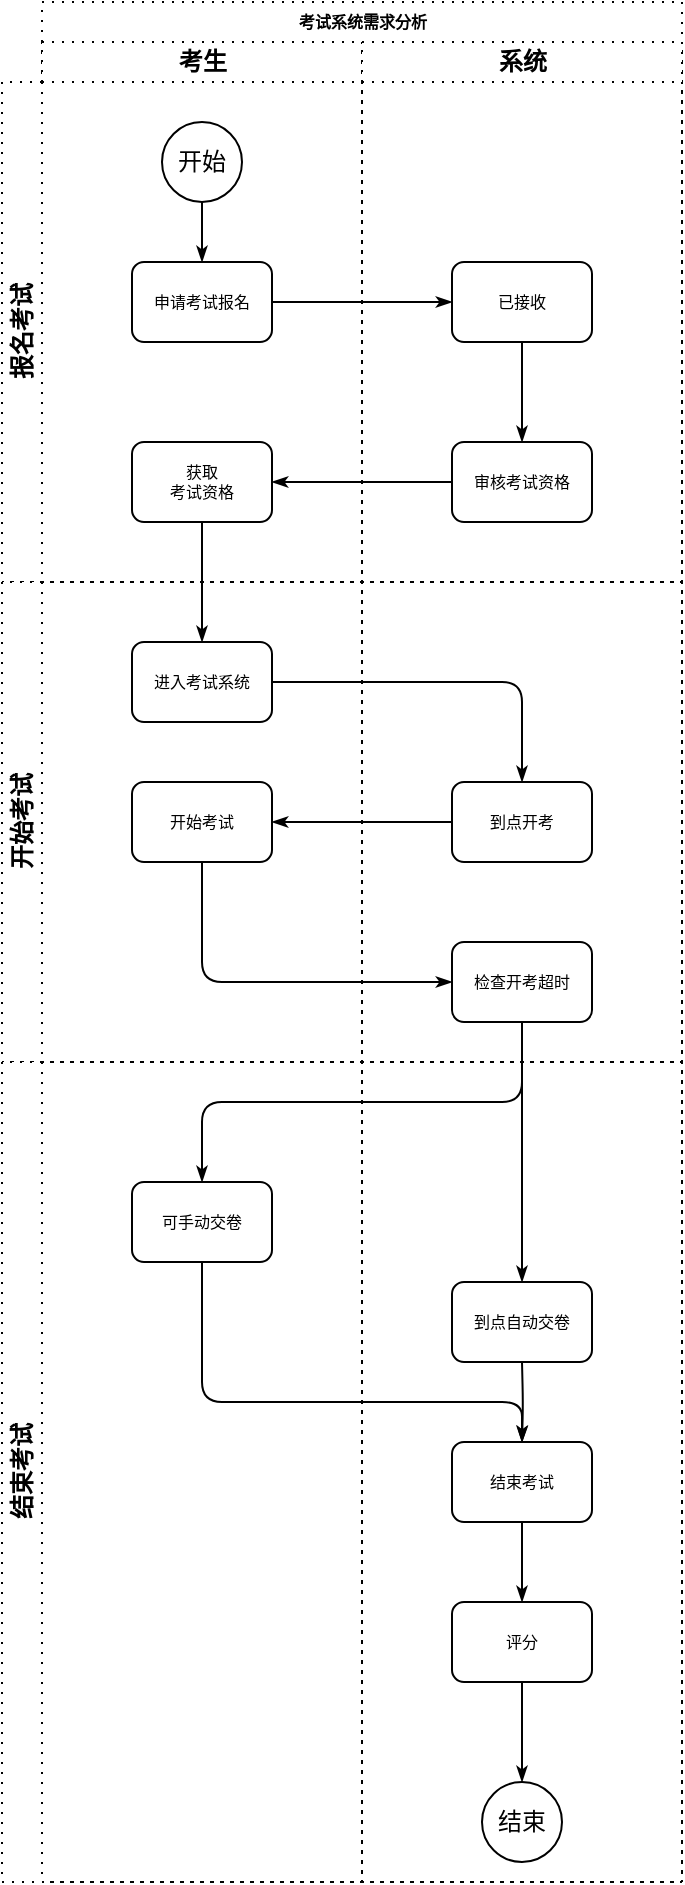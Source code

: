 <mxfile version="14.4.3" type="device" pages="8"><diagram id="8J9_aTNPMj--C1jWoNhJ" name="考试系统"><mxGraphModel dx="899" dy="672" grid="1" gridSize="10" guides="1" tooltips="1" connect="1" arrows="1" fold="1" page="1" pageScale="1" pageWidth="827" pageHeight="1169" math="0" shadow="0"><root><mxCell id="IEbdoq8HszDaOJvuBrDN-0"/><mxCell id="IEbdoq8HszDaOJvuBrDN-1" parent="IEbdoq8HszDaOJvuBrDN-0"/><mxCell id="uFcdxSBQVska_0oCkPtx-0" value="考试系统需求分析" style="swimlane;html=1;childLayout=stackLayout;startSize=20;rounded=0;shadow=0;labelBackgroundColor=none;strokeWidth=1;fontFamily=Verdana;fontSize=8;align=center;dashed=1;dashPattern=1 4;" parent="IEbdoq8HszDaOJvuBrDN-1" vertex="1"><mxGeometry x="360" y="90" width="320" height="940" as="geometry"/></mxCell><mxCell id="uFcdxSBQVska_0oCkPtx-1" value="考生" style="swimlane;html=1;startSize=20;dashed=1;dashPattern=1 4;" parent="uFcdxSBQVska_0oCkPtx-0" vertex="1"><mxGeometry y="20" width="160" height="920" as="geometry"/></mxCell><mxCell id="uFcdxSBQVska_0oCkPtx-2" value="开始" style="ellipse;whiteSpace=wrap;html=1;" parent="uFcdxSBQVska_0oCkPtx-1" vertex="1"><mxGeometry x="60" y="40" width="40" height="40" as="geometry"/></mxCell><mxCell id="uFcdxSBQVska_0oCkPtx-3" value="申请考试报名" style="rounded=1;whiteSpace=wrap;html=1;shadow=0;labelBackgroundColor=none;strokeWidth=1;fontFamily=Verdana;fontSize=8;align=center;" parent="uFcdxSBQVska_0oCkPtx-1" vertex="1"><mxGeometry x="45" y="110" width="70" height="40" as="geometry"/></mxCell><mxCell id="uFcdxSBQVska_0oCkPtx-4" style="edgeStyle=orthogonalEdgeStyle;rounded=1;html=1;labelBackgroundColor=none;startArrow=none;startFill=0;startSize=5;endArrow=classicThin;endFill=1;endSize=5;jettySize=auto;orthogonalLoop=1;strokeWidth=1;fontFamily=Verdana;fontSize=8;exitX=0.5;exitY=1;exitDx=0;exitDy=0;" parent="uFcdxSBQVska_0oCkPtx-1" source="uFcdxSBQVska_0oCkPtx-2" target="uFcdxSBQVska_0oCkPtx-3" edge="1"><mxGeometry relative="1" as="geometry"><mxPoint x="135" y="-70" as="sourcePoint"/><mxPoint x="190" y="-70" as="targetPoint"/></mxGeometry></mxCell><mxCell id="uFcdxSBQVska_0oCkPtx-5" value="获取&lt;br&gt;考试资格" style="rounded=1;whiteSpace=wrap;html=1;shadow=0;labelBackgroundColor=none;strokeWidth=1;fontFamily=Verdana;fontSize=8;align=center;" parent="uFcdxSBQVska_0oCkPtx-1" vertex="1"><mxGeometry x="45" y="200" width="70" height="40" as="geometry"/></mxCell><mxCell id="uFcdxSBQVska_0oCkPtx-6" value="进入考试系统" style="rounded=1;whiteSpace=wrap;html=1;shadow=0;labelBackgroundColor=none;strokeWidth=1;fontFamily=Verdana;fontSize=8;align=center;" parent="uFcdxSBQVska_0oCkPtx-1" vertex="1"><mxGeometry x="45" y="300" width="70" height="40" as="geometry"/></mxCell><mxCell id="uFcdxSBQVska_0oCkPtx-7" value="开始考试" style="rounded=1;whiteSpace=wrap;html=1;shadow=0;labelBackgroundColor=none;strokeWidth=1;fontFamily=Verdana;fontSize=8;align=center;" parent="uFcdxSBQVska_0oCkPtx-1" vertex="1"><mxGeometry x="45" y="370" width="70" height="40" as="geometry"/></mxCell><mxCell id="uFcdxSBQVska_0oCkPtx-8" value="可手动交卷" style="rounded=1;whiteSpace=wrap;html=1;shadow=0;labelBackgroundColor=none;strokeWidth=1;fontFamily=Verdana;fontSize=8;align=center;" parent="uFcdxSBQVska_0oCkPtx-1" vertex="1"><mxGeometry x="45" y="570" width="70" height="40" as="geometry"/></mxCell><mxCell id="uFcdxSBQVska_0oCkPtx-9" style="edgeStyle=orthogonalEdgeStyle;rounded=1;html=1;labelBackgroundColor=none;startArrow=none;startFill=0;startSize=5;endArrow=classicThin;endFill=1;endSize=5;jettySize=auto;orthogonalLoop=1;strokeWidth=1;fontFamily=Verdana;fontSize=8;entryX=0.5;entryY=0;entryDx=0;entryDy=0;exitX=0.5;exitY=1;exitDx=0;exitDy=0;" parent="uFcdxSBQVska_0oCkPtx-1" source="uFcdxSBQVska_0oCkPtx-5" target="uFcdxSBQVska_0oCkPtx-6" edge="1"><mxGeometry relative="1" as="geometry"><mxPoint x="250" y="160" as="sourcePoint"/><mxPoint x="250" y="210" as="targetPoint"/></mxGeometry></mxCell><mxCell id="uFcdxSBQVska_0oCkPtx-10" style="edgeStyle=orthogonalEdgeStyle;rounded=1;html=1;labelBackgroundColor=none;startArrow=none;startFill=0;startSize=5;endArrow=classicThin;endFill=1;endSize=5;jettySize=auto;orthogonalLoop=1;strokeWidth=1;fontFamily=Verdana;fontSize=8" parent="uFcdxSBQVska_0oCkPtx-0" edge="1"><mxGeometry relative="1" as="geometry"><mxPoint x="600" y="690" as="sourcePoint"/></mxGeometry></mxCell><mxCell id="uFcdxSBQVska_0oCkPtx-11" style="edgeStyle=orthogonalEdgeStyle;rounded=1;html=1;labelBackgroundColor=none;startArrow=none;startFill=0;startSize=5;endArrow=classicThin;endFill=1;endSize=5;jettySize=auto;orthogonalLoop=1;strokeWidth=1;fontFamily=Verdana;fontSize=8" parent="uFcdxSBQVska_0oCkPtx-0" edge="1"><mxGeometry relative="1" as="geometry"><mxPoint x="770" y="690" as="sourcePoint"/></mxGeometry></mxCell><mxCell id="uFcdxSBQVska_0oCkPtx-12" style="edgeStyle=orthogonalEdgeStyle;rounded=1;html=1;labelBackgroundColor=none;startArrow=none;startFill=0;startSize=5;endArrow=classicThin;endFill=1;endSize=5;jettySize=auto;orthogonalLoop=1;strokeWidth=1;fontFamily=Verdana;fontSize=8" parent="uFcdxSBQVska_0oCkPtx-0" edge="1"><mxGeometry relative="1" as="geometry"><mxPoint x="610" y="450" as="sourcePoint"/></mxGeometry></mxCell><mxCell id="uFcdxSBQVska_0oCkPtx-13" style="edgeStyle=orthogonalEdgeStyle;rounded=1;html=1;labelBackgroundColor=none;startArrow=none;startFill=0;startSize=5;endArrow=classicThin;endFill=1;endSize=5;jettySize=auto;orthogonalLoop=1;strokeColor=#000000;strokeWidth=1;fontFamily=Verdana;fontSize=8;fontColor=#000000;" parent="uFcdxSBQVska_0oCkPtx-0" edge="1"><mxGeometry relative="1" as="geometry"><mxPoint x="610" y="610" as="targetPoint"/></mxGeometry></mxCell><mxCell id="uFcdxSBQVska_0oCkPtx-14" style="edgeStyle=orthogonalEdgeStyle;rounded=1;html=1;labelBackgroundColor=none;startArrow=none;startFill=0;startSize=5;endArrow=classicThin;endFill=1;endSize=5;jettySize=auto;orthogonalLoop=1;strokeWidth=1;fontFamily=Verdana;fontSize=8;exitX=1;exitY=0.5;exitDx=0;exitDy=0;entryX=0;entryY=0.5;entryDx=0;entryDy=0;" parent="uFcdxSBQVska_0oCkPtx-0" source="uFcdxSBQVska_0oCkPtx-3" target="uFcdxSBQVska_0oCkPtx-22" edge="1"><mxGeometry relative="1" as="geometry"><mxPoint x="90" y="110" as="sourcePoint"/><mxPoint x="90" y="140" as="targetPoint"/></mxGeometry></mxCell><mxCell id="uFcdxSBQVska_0oCkPtx-15" style="edgeStyle=orthogonalEdgeStyle;rounded=1;html=1;labelBackgroundColor=none;startArrow=none;startFill=0;startSize=5;endArrow=classicThin;endFill=1;endSize=5;jettySize=auto;orthogonalLoop=1;strokeWidth=1;fontFamily=Verdana;fontSize=8;exitX=0;exitY=0.5;exitDx=0;exitDy=0;entryX=1;entryY=0.5;entryDx=0;entryDy=0;" parent="uFcdxSBQVska_0oCkPtx-0" source="uFcdxSBQVska_0oCkPtx-23" target="uFcdxSBQVska_0oCkPtx-5" edge="1"><mxGeometry relative="1" as="geometry"><mxPoint x="125" y="160" as="sourcePoint"/><mxPoint x="215" y="160" as="targetPoint"/></mxGeometry></mxCell><mxCell id="uFcdxSBQVska_0oCkPtx-16" style="edgeStyle=orthogonalEdgeStyle;rounded=1;html=1;labelBackgroundColor=none;startArrow=none;startFill=0;startSize=5;endArrow=classicThin;endFill=1;endSize=5;jettySize=auto;orthogonalLoop=1;strokeWidth=1;fontFamily=Verdana;fontSize=8;entryX=0.5;entryY=0;entryDx=0;entryDy=0;exitX=1;exitY=0.5;exitDx=0;exitDy=0;" parent="uFcdxSBQVska_0oCkPtx-0" source="uFcdxSBQVska_0oCkPtx-6" target="uFcdxSBQVska_0oCkPtx-24" edge="1"><mxGeometry relative="1" as="geometry"><mxPoint x="90" y="270" as="sourcePoint"/><mxPoint x="90" y="330" as="targetPoint"/></mxGeometry></mxCell><mxCell id="uFcdxSBQVska_0oCkPtx-17" style="edgeStyle=orthogonalEdgeStyle;rounded=1;html=1;labelBackgroundColor=none;startArrow=none;startFill=0;startSize=5;endArrow=classicThin;endFill=1;endSize=5;jettySize=auto;orthogonalLoop=1;strokeWidth=1;fontFamily=Verdana;fontSize=8;exitX=0;exitY=0.5;exitDx=0;exitDy=0;entryX=1;entryY=0.5;entryDx=0;entryDy=0;" parent="uFcdxSBQVska_0oCkPtx-0" source="uFcdxSBQVska_0oCkPtx-24" target="uFcdxSBQVska_0oCkPtx-7" edge="1"><mxGeometry relative="1" as="geometry"><mxPoint x="215" y="250" as="sourcePoint"/><mxPoint x="125" y="250" as="targetPoint"/></mxGeometry></mxCell><mxCell id="uFcdxSBQVska_0oCkPtx-18" style="edgeStyle=orthogonalEdgeStyle;rounded=1;html=1;labelBackgroundColor=none;startArrow=none;startFill=0;startSize=5;endArrow=classicThin;endFill=1;endSize=5;jettySize=auto;orthogonalLoop=1;strokeWidth=1;fontFamily=Verdana;fontSize=8;exitX=0.5;exitY=1;exitDx=0;exitDy=0;entryX=0;entryY=0.5;entryDx=0;entryDy=0;" parent="uFcdxSBQVska_0oCkPtx-0" source="uFcdxSBQVska_0oCkPtx-7" target="uFcdxSBQVska_0oCkPtx-30" edge="1"><mxGeometry relative="1" as="geometry"><mxPoint x="90" y="270" as="sourcePoint"/><mxPoint x="90" y="330" as="targetPoint"/></mxGeometry></mxCell><mxCell id="uFcdxSBQVska_0oCkPtx-19" style="edgeStyle=orthogonalEdgeStyle;rounded=1;html=1;labelBackgroundColor=none;startArrow=none;startFill=0;startSize=5;endArrow=classicThin;endFill=1;endSize=5;jettySize=auto;orthogonalLoop=1;strokeWidth=1;fontFamily=Verdana;fontSize=8;exitX=0.5;exitY=1;exitDx=0;exitDy=0;" parent="uFcdxSBQVska_0oCkPtx-0" source="uFcdxSBQVska_0oCkPtx-30" target="uFcdxSBQVska_0oCkPtx-8" edge="1"><mxGeometry relative="1" as="geometry"><mxPoint x="215" y="420" as="sourcePoint"/><mxPoint x="125" y="420" as="targetPoint"/></mxGeometry></mxCell><mxCell id="uFcdxSBQVska_0oCkPtx-21" value="系统" style="swimlane;html=1;startSize=20;dashed=1;dashPattern=1 4;" parent="uFcdxSBQVska_0oCkPtx-0" vertex="1"><mxGeometry x="160" y="20" width="160" height="920" as="geometry"/></mxCell><mxCell id="uFcdxSBQVska_0oCkPtx-22" value="已接收" style="rounded=1;whiteSpace=wrap;html=1;shadow=0;labelBackgroundColor=none;strokeWidth=1;fontFamily=Verdana;fontSize=8;align=center;" parent="uFcdxSBQVska_0oCkPtx-21" vertex="1"><mxGeometry x="45" y="110" width="70" height="40" as="geometry"/></mxCell><mxCell id="uFcdxSBQVska_0oCkPtx-23" value="审核考试资格" style="rounded=1;whiteSpace=wrap;html=1;shadow=0;labelBackgroundColor=none;strokeWidth=1;fontFamily=Verdana;fontSize=8;align=center;" parent="uFcdxSBQVska_0oCkPtx-21" vertex="1"><mxGeometry x="45" y="200" width="70" height="40" as="geometry"/></mxCell><mxCell id="uFcdxSBQVska_0oCkPtx-24" value="到点开考" style="rounded=1;whiteSpace=wrap;html=1;shadow=0;labelBackgroundColor=none;strokeWidth=1;fontFamily=Verdana;fontSize=8;align=center;" parent="uFcdxSBQVska_0oCkPtx-21" vertex="1"><mxGeometry x="45" y="370" width="70" height="40" as="geometry"/></mxCell><mxCell id="uFcdxSBQVska_0oCkPtx-25" value="结束考试" style="rounded=1;whiteSpace=wrap;html=1;shadow=0;labelBackgroundColor=none;strokeWidth=1;fontFamily=Verdana;fontSize=8;align=center;" parent="uFcdxSBQVska_0oCkPtx-21" vertex="1"><mxGeometry x="45" y="700" width="70" height="40" as="geometry"/></mxCell><mxCell id="uFcdxSBQVska_0oCkPtx-26" value="结束" style="ellipse;whiteSpace=wrap;html=1;" parent="uFcdxSBQVska_0oCkPtx-21" vertex="1"><mxGeometry x="60" y="870" width="40" height="40" as="geometry"/></mxCell><mxCell id="uFcdxSBQVska_0oCkPtx-27" style="edgeStyle=orthogonalEdgeStyle;rounded=1;html=1;labelBackgroundColor=none;startArrow=none;startFill=0;startSize=5;endArrow=classicThin;endFill=1;endSize=5;jettySize=auto;orthogonalLoop=1;strokeWidth=1;fontFamily=Verdana;fontSize=8;entryX=0.5;entryY=0;entryDx=0;entryDy=0;exitX=0.5;exitY=1;exitDx=0;exitDy=0;" parent="uFcdxSBQVska_0oCkPtx-21" source="uFcdxSBQVska_0oCkPtx-22" target="uFcdxSBQVska_0oCkPtx-23" edge="1"><mxGeometry relative="1" as="geometry"><mxPoint x="80" y="160" as="sourcePoint"/><mxPoint x="55" y="140" as="targetPoint"/></mxGeometry></mxCell><mxCell id="uFcdxSBQVska_0oCkPtx-28" style="edgeStyle=orthogonalEdgeStyle;rounded=1;html=1;labelBackgroundColor=none;startArrow=none;startFill=0;startSize=5;endArrow=classicThin;endFill=1;endSize=5;jettySize=auto;orthogonalLoop=1;strokeWidth=1;fontFamily=Verdana;fontSize=8;entryX=0.5;entryY=0;entryDx=0;entryDy=0;exitX=0.5;exitY=1;exitDx=0;exitDy=0;" parent="uFcdxSBQVska_0oCkPtx-21" target="uFcdxSBQVska_0oCkPtx-25" edge="1"><mxGeometry relative="1" as="geometry"><mxPoint x="80" y="660" as="sourcePoint"/><mxPoint x="-70" y="580" as="targetPoint"/></mxGeometry></mxCell><mxCell id="uFcdxSBQVska_0oCkPtx-29" style="edgeStyle=orthogonalEdgeStyle;rounded=1;html=1;labelBackgroundColor=none;startArrow=none;startFill=0;startSize=5;endArrow=classicThin;endFill=1;endSize=5;jettySize=auto;orthogonalLoop=1;strokeWidth=1;fontFamily=Verdana;fontSize=8;entryX=0.5;entryY=0;entryDx=0;entryDy=0;exitX=0.5;exitY=1;exitDx=0;exitDy=0;" parent="uFcdxSBQVska_0oCkPtx-21" source="RlccDfQpzhc01TRIxF7N-2" target="uFcdxSBQVska_0oCkPtx-26" edge="1"><mxGeometry relative="1" as="geometry"><mxPoint x="90" y="620" as="sourcePoint"/><mxPoint x="90" y="655" as="targetPoint"/></mxGeometry></mxCell><mxCell id="uFcdxSBQVska_0oCkPtx-30" value="检查开考超时" style="rounded=1;whiteSpace=wrap;html=1;shadow=0;labelBackgroundColor=none;strokeWidth=1;fontFamily=Verdana;fontSize=8;align=center;" parent="uFcdxSBQVska_0oCkPtx-21" vertex="1"><mxGeometry x="45" y="450" width="70" height="40" as="geometry"/></mxCell><mxCell id="uFcdxSBQVska_0oCkPtx-31" value="到点自动交卷" style="rounded=1;whiteSpace=wrap;html=1;shadow=0;labelBackgroundColor=none;strokeWidth=1;fontFamily=Verdana;fontSize=8;align=center;" parent="uFcdxSBQVska_0oCkPtx-21" vertex="1"><mxGeometry x="45" y="620" width="70" height="40" as="geometry"/></mxCell><mxCell id="RlccDfQpzhc01TRIxF7N-0" style="edgeStyle=orthogonalEdgeStyle;rounded=1;html=1;labelBackgroundColor=none;startArrow=none;startFill=0;startSize=5;endArrow=classicThin;endFill=1;endSize=5;jettySize=auto;orthogonalLoop=1;strokeWidth=1;fontFamily=Verdana;fontSize=8;entryX=0.5;entryY=0;entryDx=0;entryDy=0;exitX=0.5;exitY=1;exitDx=0;exitDy=0;" parent="uFcdxSBQVska_0oCkPtx-21" source="uFcdxSBQVska_0oCkPtx-30" target="uFcdxSBQVska_0oCkPtx-31" edge="1"><mxGeometry relative="1" as="geometry"><mxPoint x="90" y="670" as="sourcePoint"/><mxPoint x="90" y="710" as="targetPoint"/></mxGeometry></mxCell><mxCell id="RlccDfQpzhc01TRIxF7N-2" value="评分" style="rounded=1;whiteSpace=wrap;html=1;shadow=0;labelBackgroundColor=none;strokeWidth=1;fontFamily=Verdana;fontSize=8;align=center;" parent="uFcdxSBQVska_0oCkPtx-21" vertex="1"><mxGeometry x="45" y="780" width="70" height="40" as="geometry"/></mxCell><mxCell id="RlccDfQpzhc01TRIxF7N-3" style="edgeStyle=orthogonalEdgeStyle;rounded=1;html=1;labelBackgroundColor=none;startArrow=none;startFill=0;startSize=5;endArrow=classicThin;endFill=1;endSize=5;jettySize=auto;orthogonalLoop=1;strokeWidth=1;fontFamily=Verdana;fontSize=8;entryX=0.5;entryY=0;entryDx=0;entryDy=0;exitX=0.5;exitY=1;exitDx=0;exitDy=0;" parent="uFcdxSBQVska_0oCkPtx-21" source="uFcdxSBQVska_0oCkPtx-25" target="RlccDfQpzhc01TRIxF7N-2" edge="1"><mxGeometry relative="1" as="geometry"><mxPoint x="600" y="850" as="sourcePoint"/><mxPoint x="600" y="980" as="targetPoint"/></mxGeometry></mxCell><mxCell id="RlccDfQpzhc01TRIxF7N-1" style="edgeStyle=orthogonalEdgeStyle;rounded=1;html=1;labelBackgroundColor=none;startArrow=none;startFill=0;startSize=5;endArrow=classicThin;endFill=1;endSize=5;jettySize=auto;orthogonalLoop=1;strokeWidth=1;fontFamily=Verdana;fontSize=8;entryX=0.5;entryY=0;entryDx=0;entryDy=0;exitX=0.5;exitY=1;exitDx=0;exitDy=0;" parent="uFcdxSBQVska_0oCkPtx-0" source="uFcdxSBQVska_0oCkPtx-8" target="uFcdxSBQVska_0oCkPtx-25" edge="1"><mxGeometry relative="1" as="geometry"><mxPoint x="250" y="690" as="sourcePoint"/><mxPoint x="250" y="730" as="targetPoint"/><Array as="points"><mxPoint x="80" y="700"/><mxPoint x="240" y="700"/></Array></mxGeometry></mxCell><mxCell id="uFcdxSBQVska_0oCkPtx-32" value="报名考试" style="swimlane;html=1;startSize=20;horizontal=0;dashed=1;dashPattern=1 4;" parent="IEbdoq8HszDaOJvuBrDN-1" vertex="1"><mxGeometry x="340" y="130" width="340" height="250" as="geometry"/></mxCell><mxCell id="uFcdxSBQVska_0oCkPtx-33" value="开始考试" style="swimlane;html=1;startSize=20;horizontal=0;dashed=1;dashPattern=1 4;" parent="IEbdoq8HszDaOJvuBrDN-1" vertex="1"><mxGeometry x="340" y="380" width="340" height="240" as="geometry"/></mxCell><mxCell id="uFcdxSBQVska_0oCkPtx-34" value="结束考试" style="swimlane;html=1;startSize=20;horizontal=0;dashed=1;dashPattern=1 4;" parent="IEbdoq8HszDaOJvuBrDN-1" vertex="1"><mxGeometry x="340" y="620" width="340" height="410" as="geometry"/></mxCell></root></mxGraphModel></diagram><diagram name="考试系统 的副本" id="wck8AHuscvr_MnNPHwj-"><mxGraphModel dx="899" dy="672" grid="1" gridSize="10" guides="1" tooltips="1" connect="1" arrows="1" fold="1" page="1" pageScale="1" pageWidth="827" pageHeight="1169" math="0" shadow="0"><root><mxCell id="fPqLP5MSoPz_TNZKcSrI-0"/><mxCell id="fPqLP5MSoPz_TNZKcSrI-1" parent="fPqLP5MSoPz_TNZKcSrI-0"/><mxCell id="fPqLP5MSoPz_TNZKcSrI-2" value="考试系统需求分析" style="swimlane;html=1;childLayout=stackLayout;startSize=20;rounded=0;shadow=0;labelBackgroundColor=none;strokeWidth=1;fontFamily=Verdana;fontSize=8;align=center;dashed=1;dashPattern=1 4;" parent="fPqLP5MSoPz_TNZKcSrI-1" vertex="1"><mxGeometry x="360" y="90" width="320" height="850" as="geometry"/></mxCell><mxCell id="fPqLP5MSoPz_TNZKcSrI-3" value="考生" style="swimlane;html=1;startSize=20;dashed=1;dashPattern=1 4;" parent="fPqLP5MSoPz_TNZKcSrI-2" vertex="1"><mxGeometry y="20" width="160" height="830" as="geometry"/></mxCell><mxCell id="fPqLP5MSoPz_TNZKcSrI-4" value="开始" style="ellipse;whiteSpace=wrap;html=1;" parent="fPqLP5MSoPz_TNZKcSrI-3" vertex="1"><mxGeometry x="60" y="40" width="40" height="40" as="geometry"/></mxCell><mxCell id="fPqLP5MSoPz_TNZKcSrI-5" value="申请考试报名" style="rounded=1;whiteSpace=wrap;html=1;shadow=0;labelBackgroundColor=none;strokeWidth=1;fontFamily=Verdana;fontSize=8;align=center;" parent="fPqLP5MSoPz_TNZKcSrI-3" vertex="1"><mxGeometry x="45" y="110" width="70" height="40" as="geometry"/></mxCell><mxCell id="fPqLP5MSoPz_TNZKcSrI-6" style="edgeStyle=orthogonalEdgeStyle;rounded=1;html=1;labelBackgroundColor=none;startArrow=none;startFill=0;startSize=5;endArrow=classicThin;endFill=1;endSize=5;jettySize=auto;orthogonalLoop=1;strokeWidth=1;fontFamily=Verdana;fontSize=8;exitX=0.5;exitY=1;exitDx=0;exitDy=0;" parent="fPqLP5MSoPz_TNZKcSrI-3" source="fPqLP5MSoPz_TNZKcSrI-4" target="fPqLP5MSoPz_TNZKcSrI-5" edge="1"><mxGeometry relative="1" as="geometry"><mxPoint x="135" y="-70" as="sourcePoint"/><mxPoint x="190" y="-70" as="targetPoint"/></mxGeometry></mxCell><mxCell id="fPqLP5MSoPz_TNZKcSrI-7" value="获取&lt;br&gt;考试资格" style="rounded=1;whiteSpace=wrap;html=1;shadow=0;labelBackgroundColor=none;strokeWidth=1;fontFamily=Verdana;fontSize=8;align=center;" parent="fPqLP5MSoPz_TNZKcSrI-3" vertex="1"><mxGeometry x="45" y="200" width="70" height="40" as="geometry"/></mxCell><mxCell id="fPqLP5MSoPz_TNZKcSrI-9" value="进入考试系统" style="rounded=1;whiteSpace=wrap;html=1;shadow=0;labelBackgroundColor=none;strokeWidth=1;fontFamily=Verdana;fontSize=8;align=center;" parent="fPqLP5MSoPz_TNZKcSrI-3" vertex="1"><mxGeometry x="45" y="300" width="70" height="40" as="geometry"/></mxCell><mxCell id="fPqLP5MSoPz_TNZKcSrI-54" value="开始考试" style="rounded=1;whiteSpace=wrap;html=1;shadow=0;labelBackgroundColor=none;strokeWidth=1;fontFamily=Verdana;fontSize=8;align=center;" parent="fPqLP5MSoPz_TNZKcSrI-3" vertex="1"><mxGeometry x="45" y="370" width="70" height="40" as="geometry"/></mxCell><mxCell id="fPqLP5MSoPz_TNZKcSrI-55" value="可手动交卷" style="rounded=1;whiteSpace=wrap;html=1;shadow=0;labelBackgroundColor=none;strokeWidth=1;fontFamily=Verdana;fontSize=8;align=center;" parent="fPqLP5MSoPz_TNZKcSrI-3" vertex="1"><mxGeometry x="45" y="570" width="70" height="40" as="geometry"/></mxCell><mxCell id="fPqLP5MSoPz_TNZKcSrI-61" style="edgeStyle=orthogonalEdgeStyle;rounded=1;html=1;labelBackgroundColor=none;startArrow=none;startFill=0;startSize=5;endArrow=classicThin;endFill=1;endSize=5;jettySize=auto;orthogonalLoop=1;strokeWidth=1;fontFamily=Verdana;fontSize=8;entryX=0.5;entryY=0;entryDx=0;entryDy=0;exitX=0.5;exitY=1;exitDx=0;exitDy=0;" parent="fPqLP5MSoPz_TNZKcSrI-3" source="fPqLP5MSoPz_TNZKcSrI-7" target="fPqLP5MSoPz_TNZKcSrI-9" edge="1"><mxGeometry relative="1" as="geometry"><mxPoint x="250" y="160" as="sourcePoint"/><mxPoint x="250" y="210" as="targetPoint"/></mxGeometry></mxCell><mxCell id="fPqLP5MSoPz_TNZKcSrI-14" style="edgeStyle=orthogonalEdgeStyle;rounded=1;html=1;labelBackgroundColor=none;startArrow=none;startFill=0;startSize=5;endArrow=classicThin;endFill=1;endSize=5;jettySize=auto;orthogonalLoop=1;strokeWidth=1;fontFamily=Verdana;fontSize=8" parent="fPqLP5MSoPz_TNZKcSrI-2" edge="1"><mxGeometry relative="1" as="geometry"><mxPoint x="600" y="690" as="sourcePoint"/></mxGeometry></mxCell><mxCell id="fPqLP5MSoPz_TNZKcSrI-15" style="edgeStyle=orthogonalEdgeStyle;rounded=1;html=1;labelBackgroundColor=none;startArrow=none;startFill=0;startSize=5;endArrow=classicThin;endFill=1;endSize=5;jettySize=auto;orthogonalLoop=1;strokeWidth=1;fontFamily=Verdana;fontSize=8" parent="fPqLP5MSoPz_TNZKcSrI-2" edge="1"><mxGeometry relative="1" as="geometry"><mxPoint x="770" y="690" as="sourcePoint"/></mxGeometry></mxCell><mxCell id="fPqLP5MSoPz_TNZKcSrI-16" style="edgeStyle=orthogonalEdgeStyle;rounded=1;html=1;labelBackgroundColor=none;startArrow=none;startFill=0;startSize=5;endArrow=classicThin;endFill=1;endSize=5;jettySize=auto;orthogonalLoop=1;strokeWidth=1;fontFamily=Verdana;fontSize=8" parent="fPqLP5MSoPz_TNZKcSrI-2" edge="1"><mxGeometry relative="1" as="geometry"><mxPoint x="610" y="450" as="sourcePoint"/></mxGeometry></mxCell><mxCell id="fPqLP5MSoPz_TNZKcSrI-17" style="edgeStyle=orthogonalEdgeStyle;rounded=1;html=1;labelBackgroundColor=none;startArrow=none;startFill=0;startSize=5;endArrow=classicThin;endFill=1;endSize=5;jettySize=auto;orthogonalLoop=1;strokeColor=#000000;strokeWidth=1;fontFamily=Verdana;fontSize=8;fontColor=#000000;" parent="fPqLP5MSoPz_TNZKcSrI-2" edge="1"><mxGeometry relative="1" as="geometry"><mxPoint x="610" y="610" as="targetPoint"/></mxGeometry></mxCell><mxCell id="fPqLP5MSoPz_TNZKcSrI-58" style="edgeStyle=orthogonalEdgeStyle;rounded=1;html=1;labelBackgroundColor=none;startArrow=none;startFill=0;startSize=5;endArrow=classicThin;endFill=1;endSize=5;jettySize=auto;orthogonalLoop=1;strokeWidth=1;fontFamily=Verdana;fontSize=8;exitX=1;exitY=0.5;exitDx=0;exitDy=0;entryX=0;entryY=0.5;entryDx=0;entryDy=0;" parent="fPqLP5MSoPz_TNZKcSrI-2" source="fPqLP5MSoPz_TNZKcSrI-5" target="fPqLP5MSoPz_TNZKcSrI-47" edge="1"><mxGeometry relative="1" as="geometry"><mxPoint x="90" y="110" as="sourcePoint"/><mxPoint x="90" y="140" as="targetPoint"/></mxGeometry></mxCell><mxCell id="fPqLP5MSoPz_TNZKcSrI-60" style="edgeStyle=orthogonalEdgeStyle;rounded=1;html=1;labelBackgroundColor=none;startArrow=none;startFill=0;startSize=5;endArrow=classicThin;endFill=1;endSize=5;jettySize=auto;orthogonalLoop=1;strokeWidth=1;fontFamily=Verdana;fontSize=8;exitX=0;exitY=0.5;exitDx=0;exitDy=0;entryX=1;entryY=0.5;entryDx=0;entryDy=0;" parent="fPqLP5MSoPz_TNZKcSrI-2" source="fPqLP5MSoPz_TNZKcSrI-48" target="fPqLP5MSoPz_TNZKcSrI-7" edge="1"><mxGeometry relative="1" as="geometry"><mxPoint x="125" y="160" as="sourcePoint"/><mxPoint x="215" y="160" as="targetPoint"/></mxGeometry></mxCell><mxCell id="fPqLP5MSoPz_TNZKcSrI-62" style="edgeStyle=orthogonalEdgeStyle;rounded=1;html=1;labelBackgroundColor=none;startArrow=none;startFill=0;startSize=5;endArrow=classicThin;endFill=1;endSize=5;jettySize=auto;orthogonalLoop=1;strokeWidth=1;fontFamily=Verdana;fontSize=8;entryX=0.5;entryY=0;entryDx=0;entryDy=0;exitX=1;exitY=0.5;exitDx=0;exitDy=0;" parent="fPqLP5MSoPz_TNZKcSrI-2" source="fPqLP5MSoPz_TNZKcSrI-9" target="fPqLP5MSoPz_TNZKcSrI-53" edge="1"><mxGeometry relative="1" as="geometry"><mxPoint x="90" y="270" as="sourcePoint"/><mxPoint x="90" y="330" as="targetPoint"/></mxGeometry></mxCell><mxCell id="fPqLP5MSoPz_TNZKcSrI-63" style="edgeStyle=orthogonalEdgeStyle;rounded=1;html=1;labelBackgroundColor=none;startArrow=none;startFill=0;startSize=5;endArrow=classicThin;endFill=1;endSize=5;jettySize=auto;orthogonalLoop=1;strokeWidth=1;fontFamily=Verdana;fontSize=8;exitX=0;exitY=0.5;exitDx=0;exitDy=0;entryX=1;entryY=0.5;entryDx=0;entryDy=0;" parent="fPqLP5MSoPz_TNZKcSrI-2" source="fPqLP5MSoPz_TNZKcSrI-53" target="fPqLP5MSoPz_TNZKcSrI-54" edge="1"><mxGeometry relative="1" as="geometry"><mxPoint x="215" y="250" as="sourcePoint"/><mxPoint x="125" y="250" as="targetPoint"/></mxGeometry></mxCell><mxCell id="fPqLP5MSoPz_TNZKcSrI-64" style="edgeStyle=orthogonalEdgeStyle;rounded=1;html=1;labelBackgroundColor=none;startArrow=none;startFill=0;startSize=5;endArrow=classicThin;endFill=1;endSize=5;jettySize=auto;orthogonalLoop=1;strokeWidth=1;fontFamily=Verdana;fontSize=8;exitX=0.5;exitY=1;exitDx=0;exitDy=0;entryX=0;entryY=0.5;entryDx=0;entryDy=0;" parent="fPqLP5MSoPz_TNZKcSrI-2" source="fPqLP5MSoPz_TNZKcSrI-54" target="fPqLP5MSoPz_TNZKcSrI-93" edge="1"><mxGeometry relative="1" as="geometry"><mxPoint x="90" y="270" as="sourcePoint"/><mxPoint x="90" y="330" as="targetPoint"/></mxGeometry></mxCell><mxCell id="fPqLP5MSoPz_TNZKcSrI-95" style="edgeStyle=orthogonalEdgeStyle;rounded=1;html=1;labelBackgroundColor=none;startArrow=none;startFill=0;startSize=5;endArrow=classicThin;endFill=1;endSize=5;jettySize=auto;orthogonalLoop=1;strokeWidth=1;fontFamily=Verdana;fontSize=8;exitX=0.5;exitY=1;exitDx=0;exitDy=0;" parent="fPqLP5MSoPz_TNZKcSrI-2" source="fPqLP5MSoPz_TNZKcSrI-93" target="fPqLP5MSoPz_TNZKcSrI-55" edge="1"><mxGeometry relative="1" as="geometry"><mxPoint x="215" y="420" as="sourcePoint"/><mxPoint x="125" y="420" as="targetPoint"/></mxGeometry></mxCell><mxCell id="fPqLP5MSoPz_TNZKcSrI-66" style="edgeStyle=orthogonalEdgeStyle;rounded=1;html=1;labelBackgroundColor=none;startArrow=none;startFill=0;startSize=5;endArrow=classicThin;endFill=1;endSize=5;jettySize=auto;orthogonalLoop=1;strokeWidth=1;fontFamily=Verdana;fontSize=8;exitX=1;exitY=0.5;exitDx=0;exitDy=0;entryX=0.5;entryY=0;entryDx=0;entryDy=0;" parent="fPqLP5MSoPz_TNZKcSrI-2" source="fPqLP5MSoPz_TNZKcSrI-55" target="fPqLP5MSoPz_TNZKcSrI-96" edge="1"><mxGeometry relative="1" as="geometry"><mxPoint x="90" y="535" as="sourcePoint"/><mxPoint x="240" y="610" as="targetPoint"/></mxGeometry></mxCell><mxCell id="fPqLP5MSoPz_TNZKcSrI-23" value="系统" style="swimlane;html=1;startSize=20;dashed=1;dashPattern=1 4;" parent="fPqLP5MSoPz_TNZKcSrI-2" vertex="1"><mxGeometry x="160" y="20" width="160" height="830" as="geometry"/></mxCell><mxCell id="fPqLP5MSoPz_TNZKcSrI-47" value="已接收" style="rounded=1;whiteSpace=wrap;html=1;shadow=0;labelBackgroundColor=none;strokeWidth=1;fontFamily=Verdana;fontSize=8;align=center;" parent="fPqLP5MSoPz_TNZKcSrI-23" vertex="1"><mxGeometry x="45" y="110" width="70" height="40" as="geometry"/></mxCell><mxCell id="fPqLP5MSoPz_TNZKcSrI-48" value="审核考试资格" style="rounded=1;whiteSpace=wrap;html=1;shadow=0;labelBackgroundColor=none;strokeWidth=1;fontFamily=Verdana;fontSize=8;align=center;" parent="fPqLP5MSoPz_TNZKcSrI-23" vertex="1"><mxGeometry x="45" y="200" width="70" height="40" as="geometry"/></mxCell><mxCell id="fPqLP5MSoPz_TNZKcSrI-53" value="到点开考" style="rounded=1;whiteSpace=wrap;html=1;shadow=0;labelBackgroundColor=none;strokeWidth=1;fontFamily=Verdana;fontSize=8;align=center;" parent="fPqLP5MSoPz_TNZKcSrI-23" vertex="1"><mxGeometry x="45" y="370" width="70" height="40" as="geometry"/></mxCell><mxCell id="fPqLP5MSoPz_TNZKcSrI-56" value="结束考试" style="rounded=1;whiteSpace=wrap;html=1;shadow=0;labelBackgroundColor=none;strokeWidth=1;fontFamily=Verdana;fontSize=8;align=center;" parent="fPqLP5MSoPz_TNZKcSrI-23" vertex="1"><mxGeometry x="45" y="700" width="70" height="40" as="geometry"/></mxCell><mxCell id="fPqLP5MSoPz_TNZKcSrI-57" value="结束" style="ellipse;whiteSpace=wrap;html=1;" parent="fPqLP5MSoPz_TNZKcSrI-23" vertex="1"><mxGeometry x="60" y="780" width="40" height="40" as="geometry"/></mxCell><mxCell id="fPqLP5MSoPz_TNZKcSrI-59" style="edgeStyle=orthogonalEdgeStyle;rounded=1;html=1;labelBackgroundColor=none;startArrow=none;startFill=0;startSize=5;endArrow=classicThin;endFill=1;endSize=5;jettySize=auto;orthogonalLoop=1;strokeWidth=1;fontFamily=Verdana;fontSize=8;entryX=0.5;entryY=0;entryDx=0;entryDy=0;exitX=0.5;exitY=1;exitDx=0;exitDy=0;" parent="fPqLP5MSoPz_TNZKcSrI-23" source="fPqLP5MSoPz_TNZKcSrI-47" target="fPqLP5MSoPz_TNZKcSrI-48" edge="1"><mxGeometry relative="1" as="geometry"><mxPoint x="80" y="160" as="sourcePoint"/><mxPoint x="55" y="140" as="targetPoint"/></mxGeometry></mxCell><mxCell id="fPqLP5MSoPz_TNZKcSrI-67" style="edgeStyle=orthogonalEdgeStyle;rounded=1;html=1;labelBackgroundColor=none;startArrow=none;startFill=0;startSize=5;endArrow=classicThin;endFill=1;endSize=5;jettySize=auto;orthogonalLoop=1;strokeWidth=1;fontFamily=Verdana;fontSize=8;entryX=0.5;entryY=0;entryDx=0;entryDy=0;exitX=0.5;exitY=1;exitDx=0;exitDy=0;" parent="fPqLP5MSoPz_TNZKcSrI-23" target="fPqLP5MSoPz_TNZKcSrI-56" edge="1"><mxGeometry relative="1" as="geometry"><mxPoint x="80" y="660" as="sourcePoint"/><mxPoint x="-70" y="580" as="targetPoint"/></mxGeometry></mxCell><mxCell id="fPqLP5MSoPz_TNZKcSrI-68" style="edgeStyle=orthogonalEdgeStyle;rounded=1;html=1;labelBackgroundColor=none;startArrow=none;startFill=0;startSize=5;endArrow=classicThin;endFill=1;endSize=5;jettySize=auto;orthogonalLoop=1;strokeWidth=1;fontFamily=Verdana;fontSize=8;entryX=0.5;entryY=0;entryDx=0;entryDy=0;exitX=0.5;exitY=1;exitDx=0;exitDy=0;" parent="fPqLP5MSoPz_TNZKcSrI-23" source="fPqLP5MSoPz_TNZKcSrI-56" target="fPqLP5MSoPz_TNZKcSrI-57" edge="1"><mxGeometry relative="1" as="geometry"><mxPoint x="90" y="620" as="sourcePoint"/><mxPoint x="90" y="655" as="targetPoint"/></mxGeometry></mxCell><mxCell id="fPqLP5MSoPz_TNZKcSrI-93" value="开考超时" style="rounded=1;whiteSpace=wrap;html=1;shadow=0;labelBackgroundColor=none;strokeWidth=1;fontFamily=Verdana;fontSize=8;align=center;" parent="fPqLP5MSoPz_TNZKcSrI-23" vertex="1"><mxGeometry x="45" y="450" width="70" height="40" as="geometry"/></mxCell><mxCell id="fPqLP5MSoPz_TNZKcSrI-96" value="到点自动交卷" style="rounded=1;whiteSpace=wrap;html=1;shadow=0;labelBackgroundColor=none;strokeWidth=1;fontFamily=Verdana;fontSize=8;align=center;" parent="fPqLP5MSoPz_TNZKcSrI-23" vertex="1"><mxGeometry x="45" y="620" width="70" height="40" as="geometry"/></mxCell><mxCell id="fPqLP5MSoPz_TNZKcSrI-44" value="报名考试" style="swimlane;html=1;startSize=20;horizontal=0;dashed=1;dashPattern=1 4;" parent="fPqLP5MSoPz_TNZKcSrI-1" vertex="1"><mxGeometry x="340" y="130" width="340" height="250" as="geometry"/></mxCell><mxCell id="fPqLP5MSoPz_TNZKcSrI-45" value="开始考试" style="swimlane;html=1;startSize=20;horizontal=0;dashed=1;dashPattern=1 4;" parent="fPqLP5MSoPz_TNZKcSrI-1" vertex="1"><mxGeometry x="340" y="380" width="340" height="240" as="geometry"/></mxCell><mxCell id="fPqLP5MSoPz_TNZKcSrI-46" value="结束考试" style="swimlane;html=1;startSize=20;horizontal=0;dashed=1;dashPattern=1 4;" parent="fPqLP5MSoPz_TNZKcSrI-1" vertex="1"><mxGeometry x="340" y="620" width="340" height="320" as="geometry"/></mxCell><mxCell id="fPqLP5MSoPz_TNZKcSrI-70" value="已接收报名申请" style="rounded=1;whiteSpace=wrap;html=1;shadow=0;labelBackgroundColor=none;strokeWidth=1;fontFamily=Verdana;fontSize=8;align=center;" parent="fPqLP5MSoPz_TNZKcSrI-1" vertex="1"><mxGeometry x="230" y="970" width="70" height="40" as="geometry"/></mxCell><mxCell id="fPqLP5MSoPz_TNZKcSrI-71" value="已审批考试资格" style="rounded=1;whiteSpace=wrap;html=1;shadow=0;labelBackgroundColor=none;strokeWidth=1;fontFamily=Verdana;fontSize=8;align=center;" parent="fPqLP5MSoPz_TNZKcSrI-1" vertex="1"><mxGeometry x="389.5" y="970" width="70" height="40" as="geometry"/></mxCell><mxCell id="fPqLP5MSoPz_TNZKcSrI-72" value="已进入考试系统" style="rounded=1;whiteSpace=wrap;html=1;shadow=0;labelBackgroundColor=none;strokeWidth=1;fontFamily=Verdana;fontSize=8;align=center;" parent="fPqLP5MSoPz_TNZKcSrI-1" vertex="1"><mxGeometry x="550" y="970" width="70" height="40" as="geometry"/></mxCell><mxCell id="fPqLP5MSoPz_TNZKcSrI-73" value="已开考" style="rounded=1;whiteSpace=wrap;html=1;shadow=0;labelBackgroundColor=none;strokeWidth=1;fontFamily=Verdana;fontSize=8;align=center;" parent="fPqLP5MSoPz_TNZKcSrI-1" vertex="1"><mxGeometry x="709" y="970" width="70" height="40" as="geometry"/></mxCell><mxCell id="fPqLP5MSoPz_TNZKcSrI-74" value="已结束考试" style="rounded=1;whiteSpace=wrap;html=1;shadow=0;labelBackgroundColor=none;strokeWidth=1;fontFamily=Verdana;fontSize=8;align=center;" parent="fPqLP5MSoPz_TNZKcSrI-1" vertex="1"><mxGeometry x="230" y="1100" width="70" height="40" as="geometry"/></mxCell><mxCell id="fPqLP5MSoPz_TNZKcSrI-76" style="edgeStyle=orthogonalEdgeStyle;rounded=1;html=1;labelBackgroundColor=none;startArrow=none;startFill=0;startSize=5;endArrow=classicThin;endFill=1;endSize=5;jettySize=auto;orthogonalLoop=1;strokeWidth=1;fontFamily=Verdana;fontSize=8;entryX=0;entryY=0.5;entryDx=0;entryDy=0;exitX=1;exitY=0.5;exitDx=0;exitDy=0;" parent="fPqLP5MSoPz_TNZKcSrI-1" source="fPqLP5MSoPz_TNZKcSrI-70" target="fPqLP5MSoPz_TNZKcSrI-71" edge="1"><mxGeometry relative="1" as="geometry"><mxPoint x="460" y="650" as="sourcePoint"/><mxPoint x="460" y="715" as="targetPoint"/></mxGeometry></mxCell><mxCell id="fPqLP5MSoPz_TNZKcSrI-77" style="edgeStyle=orthogonalEdgeStyle;rounded=1;html=1;labelBackgroundColor=none;startArrow=none;startFill=0;startSize=5;endArrow=classicThin;endFill=1;endSize=5;jettySize=auto;orthogonalLoop=1;strokeWidth=1;fontFamily=Verdana;fontSize=8;entryX=0;entryY=0.5;entryDx=0;entryDy=0;" parent="fPqLP5MSoPz_TNZKcSrI-1" source="fPqLP5MSoPz_TNZKcSrI-71" target="fPqLP5MSoPz_TNZKcSrI-72" edge="1"><mxGeometry relative="1" as="geometry"><mxPoint x="310" y="1000" as="sourcePoint"/><mxPoint x="350" y="1000" as="targetPoint"/></mxGeometry></mxCell><mxCell id="fPqLP5MSoPz_TNZKcSrI-87" value="审核考试资格" style="text;html=1;resizable=0;autosize=1;align=center;verticalAlign=middle;points=[];fillColor=none;strokeColor=none;rounded=0;" parent="fPqLP5MSoPz_TNZKcSrI-1" vertex="1"><mxGeometry x="299" y="970" width="90" height="20" as="geometry"/></mxCell><mxCell id="fPqLP5MSoPz_TNZKcSrI-88" value="进入考试系统" style="text;html=1;resizable=0;autosize=1;align=center;verticalAlign=middle;points=[];fillColor=none;strokeColor=none;rounded=0;" parent="fPqLP5MSoPz_TNZKcSrI-1" vertex="1"><mxGeometry x="460" y="970" width="90" height="20" as="geometry"/></mxCell><mxCell id="fPqLP5MSoPz_TNZKcSrI-97" value="到点开始考试" style="text;html=1;resizable=0;autosize=1;align=center;verticalAlign=middle;points=[];fillColor=none;strokeColor=none;rounded=0;" parent="fPqLP5MSoPz_TNZKcSrI-1" vertex="1"><mxGeometry x="620" y="970" width="90" height="20" as="geometry"/></mxCell><mxCell id="fPqLP5MSoPz_TNZKcSrI-98" style="edgeStyle=orthogonalEdgeStyle;rounded=1;html=1;labelBackgroundColor=none;startArrow=none;startFill=0;startSize=5;endArrow=classicThin;endFill=1;endSize=5;jettySize=auto;orthogonalLoop=1;strokeWidth=1;fontFamily=Verdana;fontSize=8;entryX=0;entryY=0.5;entryDx=0;entryDy=0;exitX=1;exitY=0.5;exitDx=0;exitDy=0;" parent="fPqLP5MSoPz_TNZKcSrI-1" source="fPqLP5MSoPz_TNZKcSrI-72" target="fPqLP5MSoPz_TNZKcSrI-73" edge="1"><mxGeometry relative="1" as="geometry"><mxPoint x="609" y="780" as="sourcePoint"/><mxPoint x="609" y="820" as="targetPoint"/></mxGeometry></mxCell><mxCell id="fPqLP5MSoPz_TNZKcSrI-99" value="已开考超时" style="rounded=1;whiteSpace=wrap;html=1;shadow=0;labelBackgroundColor=none;strokeWidth=1;fontFamily=Verdana;fontSize=8;align=center;" parent="fPqLP5MSoPz_TNZKcSrI-1" vertex="1"><mxGeometry x="550" y="1100" width="70" height="40" as="geometry"/></mxCell><mxCell id="fPqLP5MSoPz_TNZKcSrI-100" style="edgeStyle=orthogonalEdgeStyle;rounded=1;html=1;labelBackgroundColor=none;startArrow=none;startFill=0;startSize=5;endArrow=classicThin;endFill=1;endSize=5;jettySize=auto;orthogonalLoop=1;strokeWidth=1;fontFamily=Verdana;fontSize=8;entryX=1;entryY=0.5;entryDx=0;entryDy=0;exitX=0.5;exitY=1;exitDx=0;exitDy=0;" parent="fPqLP5MSoPz_TNZKcSrI-1" source="fPqLP5MSoPz_TNZKcSrI-73" target="fPqLP5MSoPz_TNZKcSrI-99" edge="1"><mxGeometry relative="1" as="geometry"><mxPoint x="610" y="860" as="sourcePoint"/><mxPoint x="610" y="900" as="targetPoint"/><Array as="points"><mxPoint x="744" y="1120"/></Array></mxGeometry></mxCell><mxCell id="fPqLP5MSoPz_TNZKcSrI-101" value="开考超时" style="text;html=1;resizable=0;autosize=1;align=center;verticalAlign=middle;points=[];fillColor=none;strokeColor=none;rounded=0;" parent="fPqLP5MSoPz_TNZKcSrI-1" vertex="1"><mxGeometry x="699" y="1040" width="60" height="20" as="geometry"/></mxCell><mxCell id="fPqLP5MSoPz_TNZKcSrI-102" value="已手动交卷" style="rounded=1;whiteSpace=wrap;html=1;shadow=0;labelBackgroundColor=none;strokeWidth=1;fontFamily=Verdana;fontSize=8;align=center;" parent="fPqLP5MSoPz_TNZKcSrI-1" vertex="1"><mxGeometry x="389" y="1100" width="70" height="40" as="geometry"/></mxCell><mxCell id="fPqLP5MSoPz_TNZKcSrI-103" style="edgeStyle=orthogonalEdgeStyle;rounded=1;html=1;labelBackgroundColor=none;startArrow=none;startFill=0;startSize=5;endArrow=classicThin;endFill=1;endSize=5;jettySize=auto;orthogonalLoop=1;strokeWidth=1;fontFamily=Verdana;fontSize=8;entryX=1;entryY=0.5;entryDx=0;entryDy=0;exitX=0;exitY=0.5;exitDx=0;exitDy=0;" parent="fPqLP5MSoPz_TNZKcSrI-1" source="fPqLP5MSoPz_TNZKcSrI-99" target="fPqLP5MSoPz_TNZKcSrI-102" edge="1"><mxGeometry relative="1" as="geometry"><mxPoint x="690" y="1120" as="sourcePoint"/><mxPoint x="754" y="1110" as="targetPoint"/></mxGeometry></mxCell><mxCell id="fPqLP5MSoPz_TNZKcSrI-104" value="手动交卷" style="text;html=1;resizable=0;autosize=1;align=center;verticalAlign=middle;points=[];fillColor=none;strokeColor=none;rounded=0;" parent="fPqLP5MSoPz_TNZKcSrI-1" vertex="1"><mxGeometry x="475" y="1120" width="60" height="20" as="geometry"/></mxCell><mxCell id="fPqLP5MSoPz_TNZKcSrI-105" value="已自动交卷" style="rounded=1;whiteSpace=wrap;html=1;shadow=0;labelBackgroundColor=none;strokeWidth=1;fontFamily=Verdana;fontSize=8;align=center;" parent="fPqLP5MSoPz_TNZKcSrI-1" vertex="1"><mxGeometry x="389" y="1050" width="70" height="40" as="geometry"/></mxCell><mxCell id="fPqLP5MSoPz_TNZKcSrI-107" style="edgeStyle=orthogonalEdgeStyle;rounded=1;html=1;labelBackgroundColor=none;startArrow=none;startFill=0;startSize=5;endArrow=classicThin;endFill=1;endSize=5;jettySize=auto;orthogonalLoop=1;strokeWidth=1;fontFamily=Verdana;fontSize=8;entryX=1;entryY=0.5;entryDx=0;entryDy=0;exitX=0;exitY=0.5;exitDx=0;exitDy=0;" parent="fPqLP5MSoPz_TNZKcSrI-1" source="fPqLP5MSoPz_TNZKcSrI-99" target="fPqLP5MSoPz_TNZKcSrI-105" edge="1"><mxGeometry relative="1" as="geometry"><mxPoint x="530" y="1118" as="sourcePoint"/><mxPoint x="610" y="900" as="targetPoint"/><Array as="points"><mxPoint x="550" y="1118"/><mxPoint x="500" y="1118"/><mxPoint x="500" y="1070"/></Array></mxGeometry></mxCell><mxCell id="fPqLP5MSoPz_TNZKcSrI-108" value="自动交卷" style="text;html=1;resizable=0;autosize=1;align=center;verticalAlign=middle;points=[];fillColor=none;strokeColor=none;rounded=0;" parent="fPqLP5MSoPz_TNZKcSrI-1" vertex="1"><mxGeometry x="480" y="1050" width="60" height="20" as="geometry"/></mxCell><mxCell id="fPqLP5MSoPz_TNZKcSrI-109" style="edgeStyle=orthogonalEdgeStyle;rounded=1;html=1;labelBackgroundColor=none;startArrow=none;startFill=0;startSize=5;endArrow=classicThin;endFill=1;endSize=5;jettySize=auto;orthogonalLoop=1;strokeWidth=1;fontFamily=Verdana;fontSize=8;entryX=1;entryY=0.5;entryDx=0;entryDy=0;exitX=0;exitY=0.5;exitDx=0;exitDy=0;" parent="fPqLP5MSoPz_TNZKcSrI-1" source="fPqLP5MSoPz_TNZKcSrI-102" target="fPqLP5MSoPz_TNZKcSrI-74" edge="1"><mxGeometry relative="1" as="geometry"><mxPoint x="370" y="1130" as="sourcePoint"/><mxPoint x="610" y="900" as="targetPoint"/></mxGeometry></mxCell><mxCell id="fPqLP5MSoPz_TNZKcSrI-110" style="edgeStyle=orthogonalEdgeStyle;rounded=1;html=1;labelBackgroundColor=none;startArrow=none;startFill=0;startSize=5;endArrow=classicThin;endFill=1;endSize=5;jettySize=auto;orthogonalLoop=1;strokeWidth=1;fontFamily=Verdana;fontSize=8;entryX=1;entryY=0.5;entryDx=0;entryDy=0;exitX=0;exitY=0.5;exitDx=0;exitDy=0;" parent="fPqLP5MSoPz_TNZKcSrI-1" source="fPqLP5MSoPz_TNZKcSrI-105" target="fPqLP5MSoPz_TNZKcSrI-74" edge="1"><mxGeometry relative="1" as="geometry"><mxPoint x="399" y="1130" as="sourcePoint"/><mxPoint x="310" y="1130" as="targetPoint"/></mxGeometry></mxCell><mxCell id="fPqLP5MSoPz_TNZKcSrI-111" value="结束" style="text;html=1;resizable=0;autosize=1;align=center;verticalAlign=middle;points=[];fillColor=none;strokeColor=none;rounded=0;" parent="fPqLP5MSoPz_TNZKcSrI-1" vertex="1"><mxGeometry x="320" y="1110" width="40" height="20" as="geometry"/></mxCell></root></mxGraphModel></diagram><diagram name="报名阶段" id="WazqPBYuIqIC6uMmuB6y"><mxGraphModel dx="899" dy="672" grid="1" gridSize="10" guides="1" tooltips="1" connect="1" arrows="1" fold="1" page="1" pageScale="1" pageWidth="827" pageHeight="1169" math="0" shadow="0"><root><mxCell id="Nqjo9m1_0CzU8ByY8u2L-0"/><mxCell id="Nqjo9m1_0CzU8ByY8u2L-1" parent="Nqjo9m1_0CzU8ByY8u2L-0"/><mxCell id="Nqjo9m1_0CzU8ByY8u2L-2" value="报名阶段" style="swimlane;html=1;childLayout=stackLayout;startSize=20;rounded=0;shadow=0;labelBackgroundColor=none;strokeWidth=1;fontFamily=Verdana;fontSize=8;align=center;dashed=1;dashPattern=1 4;" parent="Nqjo9m1_0CzU8ByY8u2L-1" vertex="1"><mxGeometry x="360" y="90" width="370" height="390" as="geometry"/></mxCell><mxCell id="Nqjo9m1_0CzU8ByY8u2L-3" value="考生" style="swimlane;html=1;startSize=20;dashed=1;dashPattern=1 4;" parent="Nqjo9m1_0CzU8ByY8u2L-2" vertex="1"><mxGeometry y="20" width="160" height="370" as="geometry"/></mxCell><mxCell id="Nqjo9m1_0CzU8ByY8u2L-4" value="开始" style="ellipse;whiteSpace=wrap;html=1;" parent="Nqjo9m1_0CzU8ByY8u2L-3" vertex="1"><mxGeometry x="60" y="40" width="40" height="40" as="geometry"/></mxCell><mxCell id="Nqjo9m1_0CzU8ByY8u2L-5" value="提交报名" style="rounded=1;whiteSpace=wrap;html=1;shadow=0;labelBackgroundColor=none;strokeWidth=1;fontFamily=Verdana;fontSize=8;align=center;" parent="Nqjo9m1_0CzU8ByY8u2L-3" vertex="1"><mxGeometry x="45" y="110" width="70" height="40" as="geometry"/></mxCell><mxCell id="Nqjo9m1_0CzU8ByY8u2L-6" style="edgeStyle=orthogonalEdgeStyle;rounded=1;html=1;labelBackgroundColor=none;startArrow=none;startFill=0;startSize=5;endArrow=classicThin;endFill=1;endSize=5;jettySize=auto;orthogonalLoop=1;strokeWidth=1;fontFamily=Verdana;fontSize=8;exitX=0.5;exitY=1;exitDx=0;exitDy=0;" parent="Nqjo9m1_0CzU8ByY8u2L-3" source="Nqjo9m1_0CzU8ByY8u2L-4" target="Nqjo9m1_0CzU8ByY8u2L-5" edge="1"><mxGeometry relative="1" as="geometry"><mxPoint x="135" y="-70" as="sourcePoint"/><mxPoint x="190" y="-70" as="targetPoint"/></mxGeometry></mxCell><mxCell id="Nqjo9m1_0CzU8ByY8u2L-7" value="获取&lt;br&gt;考试资格" style="rounded=1;whiteSpace=wrap;html=1;shadow=0;labelBackgroundColor=none;strokeWidth=1;fontFamily=Verdana;fontSize=8;align=center;" parent="Nqjo9m1_0CzU8ByY8u2L-3" vertex="1"><mxGeometry x="45" y="210" width="70" height="40" as="geometry"/></mxCell><mxCell id="Nqjo9m1_0CzU8ByY8u2L-14" style="edgeStyle=orthogonalEdgeStyle;rounded=1;html=1;labelBackgroundColor=none;startArrow=none;startFill=0;startSize=5;endArrow=classicThin;endFill=1;endSize=5;jettySize=auto;orthogonalLoop=1;strokeWidth=1;fontFamily=Verdana;fontSize=8" parent="Nqjo9m1_0CzU8ByY8u2L-2" edge="1"><mxGeometry relative="1" as="geometry"><mxPoint x="600" y="690" as="sourcePoint"/></mxGeometry></mxCell><mxCell id="Nqjo9m1_0CzU8ByY8u2L-15" style="edgeStyle=orthogonalEdgeStyle;rounded=1;html=1;labelBackgroundColor=none;startArrow=none;startFill=0;startSize=5;endArrow=classicThin;endFill=1;endSize=5;jettySize=auto;orthogonalLoop=1;strokeWidth=1;fontFamily=Verdana;fontSize=8" parent="Nqjo9m1_0CzU8ByY8u2L-2" edge="1"><mxGeometry relative="1" as="geometry"><mxPoint x="770" y="690" as="sourcePoint"/></mxGeometry></mxCell><mxCell id="Nqjo9m1_0CzU8ByY8u2L-16" style="edgeStyle=orthogonalEdgeStyle;rounded=1;html=1;labelBackgroundColor=none;startArrow=none;startFill=0;startSize=5;endArrow=classicThin;endFill=1;endSize=5;jettySize=auto;orthogonalLoop=1;strokeWidth=1;fontFamily=Verdana;fontSize=8" parent="Nqjo9m1_0CzU8ByY8u2L-2" edge="1"><mxGeometry relative="1" as="geometry"><mxPoint x="610" y="450" as="sourcePoint"/></mxGeometry></mxCell><mxCell id="Nqjo9m1_0CzU8ByY8u2L-17" style="edgeStyle=orthogonalEdgeStyle;rounded=1;html=1;labelBackgroundColor=none;startArrow=none;startFill=0;startSize=5;endArrow=classicThin;endFill=1;endSize=5;jettySize=auto;orthogonalLoop=1;strokeColor=#000000;strokeWidth=1;fontFamily=Verdana;fontSize=8;fontColor=#000000;" parent="Nqjo9m1_0CzU8ByY8u2L-2" edge="1"><mxGeometry relative="1" as="geometry"><mxPoint x="610" y="610" as="targetPoint"/></mxGeometry></mxCell><mxCell id="Nqjo9m1_0CzU8ByY8u2L-18" style="edgeStyle=orthogonalEdgeStyle;rounded=1;html=1;labelBackgroundColor=none;startArrow=none;startFill=0;startSize=5;endArrow=classicThin;endFill=1;endSize=5;jettySize=auto;orthogonalLoop=1;strokeWidth=1;fontFamily=Verdana;fontSize=8;entryX=0;entryY=0.5;entryDx=0;entryDy=0;exitX=1;exitY=0.5;exitDx=0;exitDy=0;" parent="Nqjo9m1_0CzU8ByY8u2L-2" source="Nqjo9m1_0CzU8ByY8u2L-5" target="Nqjo9m1_0CzU8ByY8u2L-24" edge="1"><mxGeometry relative="1" as="geometry"><mxPoint x="135" y="-50" as="sourcePoint"/><mxPoint x="190" y="-50" as="targetPoint"/></mxGeometry></mxCell><mxCell id="Nqjo9m1_0CzU8ByY8u2L-20" style="edgeStyle=orthogonalEdgeStyle;rounded=1;html=1;labelBackgroundColor=none;startArrow=none;startFill=0;startSize=5;endArrow=classicThin;endFill=1;endSize=5;jettySize=auto;orthogonalLoop=1;strokeWidth=1;fontFamily=Verdana;fontSize=8;entryX=0;entryY=0.5;entryDx=0;entryDy=0;exitX=0.5;exitY=1;exitDx=0;exitDy=0;" parent="Nqjo9m1_0CzU8ByY8u2L-2" source="Nqjo9m1_0CzU8ByY8u2L-7" target="Nqjo9m1_0CzU8ByY8u2L-25" edge="1"><mxGeometry relative="1" as="geometry"><mxPoint x="-265" y="344" as="sourcePoint"/><mxPoint x="-135" y="344" as="targetPoint"/></mxGeometry></mxCell><mxCell id="Nqjo9m1_0CzU8ByY8u2L-50" style="edgeStyle=orthogonalEdgeStyle;rounded=1;html=1;labelBackgroundColor=none;startArrow=none;startFill=0;startSize=5;endArrow=classicThin;endFill=1;endSize=5;jettySize=auto;orthogonalLoop=1;strokeWidth=1;fontFamily=Verdana;fontSize=8;entryX=1;entryY=0.5;entryDx=0;entryDy=0;exitX=0.5;exitY=1;exitDx=0;exitDy=0;" parent="Nqjo9m1_0CzU8ByY8u2L-2" source="Nqjo9m1_0CzU8ByY8u2L-24" target="Nqjo9m1_0CzU8ByY8u2L-7" edge="1"><mxGeometry relative="1" as="geometry"><mxPoint x="200" y="250" as="sourcePoint"/><mxPoint x="250" y="160" as="targetPoint"/></mxGeometry></mxCell><mxCell id="Nqjo9m1_0CzU8ByY8u2L-23" value="系统" style="swimlane;html=1;startSize=20;dashed=1;dashPattern=1 4;" parent="Nqjo9m1_0CzU8ByY8u2L-2" vertex="1"><mxGeometry x="160" y="20" width="210" height="370" as="geometry"/></mxCell><mxCell id="Nqjo9m1_0CzU8ByY8u2L-24" value="是否符合&lt;br&gt;报考资格" style="rhombus;whiteSpace=wrap;html=1;rounded=0;shadow=0;labelBackgroundColor=none;strokeWidth=1;fontFamily=Verdana;fontSize=8;align=center;" parent="Nqjo9m1_0CzU8ByY8u2L-23" vertex="1"><mxGeometry x="40" y="100" width="80" height="60" as="geometry"/></mxCell><mxCell id="Nqjo9m1_0CzU8ByY8u2L-25" value="结束" style="ellipse;whiteSpace=wrap;html=1;" parent="Nqjo9m1_0CzU8ByY8u2L-23" vertex="1"><mxGeometry x="140" y="300" width="40" height="40" as="geometry"/></mxCell><mxCell id="Nqjo9m1_0CzU8ByY8u2L-26" style="edgeStyle=orthogonalEdgeStyle;rounded=1;html=1;labelBackgroundColor=none;startArrow=none;startFill=0;startSize=5;endArrow=classicThin;endFill=1;endSize=5;jettySize=auto;orthogonalLoop=1;strokeWidth=1;fontFamily=Verdana;fontSize=8;entryX=0.5;entryY=0;entryDx=0;entryDy=0;exitX=1;exitY=0.5;exitDx=0;exitDy=0;" parent="Nqjo9m1_0CzU8ByY8u2L-23" source="Nqjo9m1_0CzU8ByY8u2L-24" target="Nqjo9m1_0CzU8ByY8u2L-25" edge="1"><mxGeometry relative="1" as="geometry"><mxPoint x="100" y="120" as="sourcePoint"/><mxPoint x="-10" y="-70" as="targetPoint"/></mxGeometry></mxCell><mxCell id="Nqjo9m1_0CzU8ByY8u2L-27" value="是" style="text;html=1;resizable=0;autosize=1;align=center;verticalAlign=middle;points=[];fillColor=none;strokeColor=none;rounded=0;" parent="Nqjo9m1_0CzU8ByY8u2L-23" vertex="1"><mxGeometry x="50" y="160" width="30" height="20" as="geometry"/></mxCell><mxCell id="Nqjo9m1_0CzU8ByY8u2L-28" value="否" style="text;html=1;resizable=0;autosize=1;align=center;verticalAlign=middle;points=[];fillColor=none;strokeColor=none;rounded=0;" parent="Nqjo9m1_0CzU8ByY8u2L-23" vertex="1"><mxGeometry x="120" y="110" width="30" height="20" as="geometry"/></mxCell></root></mxGraphModel></diagram><diagram name="开始考试阶段" id="FN6L2VhLOJCt1Q0W9E0_"><mxGraphModel dx="621" dy="463" grid="1" gridSize="10" guides="1" tooltips="1" connect="1" arrows="1" fold="1" page="1" pageScale="1" pageWidth="827" pageHeight="1169" math="0" shadow="0"><root><mxCell id="5W_aaUM9V9bhXVUDHhBi-0"/><mxCell id="5W_aaUM9V9bhXVUDHhBi-1" parent="5W_aaUM9V9bhXVUDHhBi-0"/><mxCell id="5W_aaUM9V9bhXVUDHhBi-2" value="开始考试阶段" style="swimlane;html=1;childLayout=stackLayout;startSize=20;rounded=0;shadow=0;labelBackgroundColor=none;strokeWidth=1;fontFamily=Verdana;fontSize=8;align=center;dashed=1;dashPattern=1 4;" vertex="1" parent="5W_aaUM9V9bhXVUDHhBi-1"><mxGeometry x="360" y="90" width="400" height="410" as="geometry"/></mxCell><mxCell id="5W_aaUM9V9bhXVUDHhBi-3" value="考生" style="swimlane;html=1;startSize=20;dashed=1;dashPattern=1 4;" vertex="1" parent="5W_aaUM9V9bhXVUDHhBi-2"><mxGeometry y="20" width="160" height="390" as="geometry"/></mxCell><mxCell id="5W_aaUM9V9bhXVUDHhBi-8" value="开始" style="ellipse;whiteSpace=wrap;html=1;" vertex="1" parent="5W_aaUM9V9bhXVUDHhBi-3"><mxGeometry x="55" y="40" width="40" height="40" as="geometry"/></mxCell><mxCell id="5W_aaUM9V9bhXVUDHhBi-9" value="提交开始" style="rounded=1;whiteSpace=wrap;html=1;shadow=0;labelBackgroundColor=none;strokeWidth=1;fontFamily=Verdana;fontSize=8;align=center;" vertex="1" parent="5W_aaUM9V9bhXVUDHhBi-3"><mxGeometry x="40" y="110" width="70" height="40" as="geometry"/></mxCell><mxCell id="5W_aaUM9V9bhXVUDHhBi-10" style="edgeStyle=orthogonalEdgeStyle;rounded=1;html=1;labelBackgroundColor=none;startArrow=none;startFill=0;startSize=5;endArrow=classicThin;endFill=1;endSize=5;jettySize=auto;orthogonalLoop=1;strokeWidth=1;fontFamily=Verdana;fontSize=8;exitX=0.5;exitY=1;exitDx=0;exitDy=0;" edge="1" parent="5W_aaUM9V9bhXVUDHhBi-3" source="5W_aaUM9V9bhXVUDHhBi-8" target="5W_aaUM9V9bhXVUDHhBi-9"><mxGeometry relative="1" as="geometry"><mxPoint x="285" y="70" as="sourcePoint"/><mxPoint x="355" y="120" as="targetPoint"/></mxGeometry></mxCell><mxCell id="uNnkZFeOlLNOCn44TeTP-3" value="加入考试" style="rounded=1;whiteSpace=wrap;html=1;shadow=0;labelBackgroundColor=none;strokeWidth=1;fontFamily=Verdana;fontSize=8;align=center;" vertex="1" parent="5W_aaUM9V9bhXVUDHhBi-3"><mxGeometry x="45" y="230" width="70" height="40" as="geometry"/></mxCell><mxCell id="5W_aaUM9V9bhXVUDHhBi-14" style="edgeStyle=orthogonalEdgeStyle;rounded=1;html=1;labelBackgroundColor=none;startArrow=none;startFill=0;startSize=5;endArrow=classicThin;endFill=1;endSize=5;jettySize=auto;orthogonalLoop=1;strokeWidth=1;fontFamily=Verdana;fontSize=8" edge="1" parent="5W_aaUM9V9bhXVUDHhBi-2"><mxGeometry relative="1" as="geometry"><mxPoint x="600" y="690" as="sourcePoint"/></mxGeometry></mxCell><mxCell id="5W_aaUM9V9bhXVUDHhBi-15" style="edgeStyle=orthogonalEdgeStyle;rounded=1;html=1;labelBackgroundColor=none;startArrow=none;startFill=0;startSize=5;endArrow=classicThin;endFill=1;endSize=5;jettySize=auto;orthogonalLoop=1;strokeWidth=1;fontFamily=Verdana;fontSize=8" edge="1" parent="5W_aaUM9V9bhXVUDHhBi-2"><mxGeometry relative="1" as="geometry"><mxPoint x="770" y="690" as="sourcePoint"/></mxGeometry></mxCell><mxCell id="5W_aaUM9V9bhXVUDHhBi-16" style="edgeStyle=orthogonalEdgeStyle;rounded=1;html=1;labelBackgroundColor=none;startArrow=none;startFill=0;startSize=5;endArrow=classicThin;endFill=1;endSize=5;jettySize=auto;orthogonalLoop=1;strokeWidth=1;fontFamily=Verdana;fontSize=8" edge="1" parent="5W_aaUM9V9bhXVUDHhBi-2"><mxGeometry relative="1" as="geometry"><mxPoint x="610" y="450" as="sourcePoint"/></mxGeometry></mxCell><mxCell id="5W_aaUM9V9bhXVUDHhBi-17" style="edgeStyle=orthogonalEdgeStyle;rounded=1;html=1;labelBackgroundColor=none;startArrow=none;startFill=0;startSize=5;endArrow=classicThin;endFill=1;endSize=5;jettySize=auto;orthogonalLoop=1;strokeColor=#000000;strokeWidth=1;fontFamily=Verdana;fontSize=8;fontColor=#000000;" edge="1" parent="5W_aaUM9V9bhXVUDHhBi-2"><mxGeometry relative="1" as="geometry"><mxPoint x="610" y="610" as="targetPoint"/></mxGeometry></mxCell><mxCell id="5W_aaUM9V9bhXVUDHhBi-22" style="edgeStyle=orthogonalEdgeStyle;rounded=1;html=1;labelBackgroundColor=none;startArrow=none;startFill=0;startSize=5;endArrow=classicThin;endFill=1;endSize=5;jettySize=auto;orthogonalLoop=1;strokeWidth=1;fontFamily=Verdana;fontSize=8;exitX=0;exitY=0.5;exitDx=0;exitDy=0;entryX=1;entryY=0.5;entryDx=0;entryDy=0;" edge="1" parent="5W_aaUM9V9bhXVUDHhBi-2" source="uNnkZFeOlLNOCn44TeTP-0" target="uNnkZFeOlLNOCn44TeTP-3"><mxGeometry relative="1" as="geometry"><mxPoint x="125" y="420" as="sourcePoint"/><mxPoint x="210" y="350" as="targetPoint"/><Array as="points"/></mxGeometry></mxCell><mxCell id="5W_aaUM9V9bhXVUDHhBi-21" style="edgeStyle=orthogonalEdgeStyle;rounded=1;html=1;labelBackgroundColor=none;startArrow=none;startFill=0;startSize=5;endArrow=classicThin;endFill=1;endSize=5;jettySize=auto;orthogonalLoop=1;strokeWidth=1;fontFamily=Verdana;fontSize=8;exitX=1;exitY=0.5;exitDx=0;exitDy=0;entryX=0;entryY=0.5;entryDx=0;entryDy=0;" edge="1" parent="5W_aaUM9V9bhXVUDHhBi-2" source="5W_aaUM9V9bhXVUDHhBi-9" target="5W_aaUM9V9bhXVUDHhBi-29"><mxGeometry relative="1" as="geometry"><mxPoint x="85" y="110" as="sourcePoint"/><mxPoint x="85" y="140" as="targetPoint"/><Array as="points"><mxPoint x="170" y="150"/><mxPoint x="170" y="150"/></Array></mxGeometry></mxCell><mxCell id="5W_aaUM9V9bhXVUDHhBi-23" value="系统" style="swimlane;html=1;startSize=20;dashed=1;dashPattern=1 4;" vertex="1" parent="5W_aaUM9V9bhXVUDHhBi-2"><mxGeometry x="160" y="20" width="240" height="390" as="geometry"/></mxCell><mxCell id="5W_aaUM9V9bhXVUDHhBi-29" value="是否已开考" style="rhombus;whiteSpace=wrap;html=1;rounded=0;shadow=0;labelBackgroundColor=none;strokeWidth=1;fontFamily=Verdana;fontSize=8;align=center;" vertex="1" parent="5W_aaUM9V9bhXVUDHhBi-23"><mxGeometry x="45" y="100" width="80" height="60" as="geometry"/></mxCell><mxCell id="5W_aaUM9V9bhXVUDHhBi-30" value="结束" style="ellipse;whiteSpace=wrap;html=1;" vertex="1" parent="5W_aaUM9V9bhXVUDHhBi-23"><mxGeometry x="170" y="320" width="40" height="40" as="geometry"/></mxCell><mxCell id="5W_aaUM9V9bhXVUDHhBi-31" style="edgeStyle=orthogonalEdgeStyle;rounded=1;html=1;labelBackgroundColor=none;startArrow=none;startFill=0;startSize=5;endArrow=classicThin;endFill=1;endSize=5;jettySize=auto;orthogonalLoop=1;strokeWidth=1;fontFamily=Verdana;fontSize=8;exitX=1;exitY=0.5;exitDx=0;exitDy=0;" edge="1" parent="5W_aaUM9V9bhXVUDHhBi-23" source="5W_aaUM9V9bhXVUDHhBi-29" target="5W_aaUM9V9bhXVUDHhBi-30"><mxGeometry relative="1" as="geometry"><mxPoint x="125" y="-190" as="sourcePoint"/><mxPoint x="175" y="-30" as="targetPoint"/></mxGeometry></mxCell><mxCell id="5W_aaUM9V9bhXVUDHhBi-32" value="否" style="text;html=1;resizable=0;autosize=1;align=center;verticalAlign=middle;points=[];fillColor=none;strokeColor=none;rounded=0;" vertex="1" parent="5W_aaUM9V9bhXVUDHhBi-23"><mxGeometry x="125" y="110" width="30" height="20" as="geometry"/></mxCell><mxCell id="5W_aaUM9V9bhXVUDHhBi-33" value="是" style="text;html=1;resizable=0;autosize=1;align=center;verticalAlign=middle;points=[];fillColor=none;strokeColor=none;rounded=0;" vertex="1" parent="5W_aaUM9V9bhXVUDHhBi-23"><mxGeometry x="55" y="160" width="30" height="20" as="geometry"/></mxCell><mxCell id="uNnkZFeOlLNOCn44TeTP-0" value="是否开考超时" style="rhombus;whiteSpace=wrap;html=1;rounded=0;shadow=0;labelBackgroundColor=none;strokeWidth=1;fontFamily=Verdana;fontSize=8;align=center;" vertex="1" parent="5W_aaUM9V9bhXVUDHhBi-23"><mxGeometry x="45" y="220" width="80" height="60" as="geometry"/></mxCell><mxCell id="uNnkZFeOlLNOCn44TeTP-1" style="edgeStyle=orthogonalEdgeStyle;rounded=1;html=1;labelBackgroundColor=none;startArrow=none;startFill=0;startSize=5;endArrow=classicThin;endFill=1;endSize=5;jettySize=auto;orthogonalLoop=1;strokeWidth=1;fontFamily=Verdana;fontSize=8;exitX=0.5;exitY=1;exitDx=0;exitDy=0;entryX=0.5;entryY=0;entryDx=0;entryDy=0;" edge="1" parent="5W_aaUM9V9bhXVUDHhBi-23" source="5W_aaUM9V9bhXVUDHhBi-29" target="uNnkZFeOlLNOCn44TeTP-0"><mxGeometry relative="1" as="geometry"><mxPoint x="-75" y="90" as="sourcePoint"/><mxPoint x="-75" y="120" as="targetPoint"/></mxGeometry></mxCell><mxCell id="uNnkZFeOlLNOCn44TeTP-2" value="否" style="text;html=1;resizable=0;autosize=1;align=center;verticalAlign=middle;points=[];fillColor=none;strokeColor=none;rounded=0;" vertex="1" parent="5W_aaUM9V9bhXVUDHhBi-23"><mxGeometry x="15" y="230" width="30" height="20" as="geometry"/></mxCell><mxCell id="uNnkZFeOlLNOCn44TeTP-6" style="edgeStyle=orthogonalEdgeStyle;rounded=1;html=1;labelBackgroundColor=none;startArrow=none;startFill=0;startSize=5;endArrow=classicThin;endFill=1;endSize=5;jettySize=auto;orthogonalLoop=1;strokeWidth=1;fontFamily=Verdana;fontSize=8;exitX=1;exitY=0.5;exitDx=0;exitDy=0;entryX=0.5;entryY=0;entryDx=0;entryDy=0;" edge="1" parent="5W_aaUM9V9bhXVUDHhBi-23" source="uNnkZFeOlLNOCn44TeTP-0" target="5W_aaUM9V9bhXVUDHhBi-30"><mxGeometry relative="1" as="geometry"><mxPoint x="95" y="170" as="sourcePoint"/><mxPoint x="95" y="230" as="targetPoint"/></mxGeometry></mxCell><mxCell id="uNnkZFeOlLNOCn44TeTP-7" value="是" style="text;html=1;resizable=0;autosize=1;align=center;verticalAlign=middle;points=[];fillColor=none;strokeColor=none;rounded=0;" vertex="1" parent="5W_aaUM9V9bhXVUDHhBi-23"><mxGeometry x="125" y="230" width="30" height="20" as="geometry"/></mxCell><mxCell id="uNnkZFeOlLNOCn44TeTP-4" style="edgeStyle=orthogonalEdgeStyle;rounded=1;html=1;labelBackgroundColor=none;startArrow=none;startFill=0;startSize=5;endArrow=classicThin;endFill=1;endSize=5;jettySize=auto;orthogonalLoop=1;strokeWidth=1;fontFamily=Verdana;fontSize=8;exitX=0.5;exitY=1;exitDx=0;exitDy=0;entryX=0;entryY=0.5;entryDx=0;entryDy=0;" edge="1" parent="5W_aaUM9V9bhXVUDHhBi-2" source="uNnkZFeOlLNOCn44TeTP-3" target="5W_aaUM9V9bhXVUDHhBi-30"><mxGeometry relative="1" as="geometry"><mxPoint x="255" y="190" as="sourcePoint"/><mxPoint x="80" y="350" as="targetPoint"/></mxGeometry></mxCell></root></mxGraphModel></diagram><diagram name="结束考试阶段" id="JQBZgfu1ph12R8u5macv"><mxGraphModel dx="621" dy="463" grid="1" gridSize="10" guides="1" tooltips="1" connect="1" arrows="1" fold="1" page="1" pageScale="1" pageWidth="827" pageHeight="1169" math="0" shadow="0"><root><mxCell id="se0v8PZnmPNQcYtYJEC6-0"/><mxCell id="se0v8PZnmPNQcYtYJEC6-1" parent="se0v8PZnmPNQcYtYJEC6-0"/><mxCell id="se0v8PZnmPNQcYtYJEC6-2" value="结束考试阶段" style="swimlane;html=1;childLayout=stackLayout;startSize=20;rounded=0;shadow=0;labelBackgroundColor=none;strokeWidth=1;fontFamily=Verdana;fontSize=8;align=center;dashed=1;dashPattern=1 4;" vertex="1" parent="se0v8PZnmPNQcYtYJEC6-1"><mxGeometry x="360" y="80" width="460" height="410" as="geometry"/></mxCell><mxCell id="se0v8PZnmPNQcYtYJEC6-14" style="edgeStyle=orthogonalEdgeStyle;rounded=1;html=1;labelBackgroundColor=none;startArrow=none;startFill=0;startSize=5;endArrow=classicThin;endFill=1;endSize=5;jettySize=auto;orthogonalLoop=1;strokeWidth=1;fontFamily=Verdana;fontSize=8" edge="1" parent="se0v8PZnmPNQcYtYJEC6-2"><mxGeometry relative="1" as="geometry"><mxPoint x="600" y="690" as="sourcePoint"/></mxGeometry></mxCell><mxCell id="se0v8PZnmPNQcYtYJEC6-15" style="edgeStyle=orthogonalEdgeStyle;rounded=1;html=1;labelBackgroundColor=none;startArrow=none;startFill=0;startSize=5;endArrow=classicThin;endFill=1;endSize=5;jettySize=auto;orthogonalLoop=1;strokeWidth=1;fontFamily=Verdana;fontSize=8" edge="1" parent="se0v8PZnmPNQcYtYJEC6-2"><mxGeometry relative="1" as="geometry"><mxPoint x="770" y="690" as="sourcePoint"/></mxGeometry></mxCell><mxCell id="se0v8PZnmPNQcYtYJEC6-16" style="edgeStyle=orthogonalEdgeStyle;rounded=1;html=1;labelBackgroundColor=none;startArrow=none;startFill=0;startSize=5;endArrow=classicThin;endFill=1;endSize=5;jettySize=auto;orthogonalLoop=1;strokeWidth=1;fontFamily=Verdana;fontSize=8" edge="1" parent="se0v8PZnmPNQcYtYJEC6-2"><mxGeometry relative="1" as="geometry"><mxPoint x="610" y="450" as="sourcePoint"/></mxGeometry></mxCell><mxCell id="se0v8PZnmPNQcYtYJEC6-17" style="edgeStyle=orthogonalEdgeStyle;rounded=1;html=1;labelBackgroundColor=none;startArrow=none;startFill=0;startSize=5;endArrow=classicThin;endFill=1;endSize=5;jettySize=auto;orthogonalLoop=1;strokeColor=#000000;strokeWidth=1;fontFamily=Verdana;fontSize=8;fontColor=#000000;" edge="1" parent="se0v8PZnmPNQcYtYJEC6-2"><mxGeometry relative="1" as="geometry"><mxPoint x="610" y="610" as="targetPoint"/></mxGeometry></mxCell><mxCell id="se0v8PZnmPNQcYtYJEC6-3" value="考生" style="swimlane;html=1;startSize=20;dashed=1;dashPattern=1 4;" vertex="1" parent="se0v8PZnmPNQcYtYJEC6-2"><mxGeometry y="20" width="180" height="390" as="geometry"/></mxCell><mxCell id="4GVwKAwsP_jCJh9qQBYP-0" value="手动交卷" style="rounded=1;whiteSpace=wrap;html=1;shadow=0;labelBackgroundColor=none;strokeWidth=1;fontFamily=Verdana;fontSize=8;align=center;" vertex="1" parent="se0v8PZnmPNQcYtYJEC6-3"><mxGeometry x="50" y="240" width="70" height="40" as="geometry"/></mxCell><mxCell id="HJ25mW6ohZef2a8foReU-1" style="edgeStyle=orthogonalEdgeStyle;rounded=1;html=1;labelBackgroundColor=none;startArrow=none;startFill=0;startSize=5;endArrow=classicThin;endFill=1;endSize=5;jettySize=auto;orthogonalLoop=1;strokeWidth=1;fontFamily=Verdana;fontSize=8;entryX=0.5;entryY=0;entryDx=0;entryDy=0;exitX=0.5;exitY=1;exitDx=0;exitDy=0;" edge="1" parent="se0v8PZnmPNQcYtYJEC6-2" source="_P-G_hoPuvDfvTm4Xhha-7" target="4GVwKAwsP_jCJh9qQBYP-0"><mxGeometry relative="1" as="geometry"><mxPoint x="249.66" y="220" as="sourcePoint"/><mxPoint x="249.66" y="280" as="targetPoint"/><Array as="points"/></mxGeometry></mxCell><mxCell id="se0v8PZnmPNQcYtYJEC6-23" value="系统" style="swimlane;html=1;startSize=20;dashed=1;dashPattern=1 4;" vertex="1" parent="se0v8PZnmPNQcYtYJEC6-2"><mxGeometry x="180" y="20" width="250" height="390" as="geometry"/></mxCell><mxCell id="se0v8PZnmPNQcYtYJEC6-39" value="自动交卷" style="rounded=1;whiteSpace=wrap;html=1;shadow=0;labelBackgroundColor=none;strokeWidth=1;fontFamily=Verdana;fontSize=8;align=center;" vertex="1" parent="se0v8PZnmPNQcYtYJEC6-23"><mxGeometry x="149" y="240" width="70" height="40" as="geometry"/></mxCell><mxCell id="_P-G_hoPuvDfvTm4Xhha-8" value="是否可自动交卷" style="rhombus;whiteSpace=wrap;html=1;rounded=0;shadow=0;labelBackgroundColor=none;strokeWidth=1;fontFamily=Verdana;fontSize=8;align=center;" vertex="1" parent="se0v8PZnmPNQcYtYJEC6-23"><mxGeometry x="144" y="140" width="80" height="60" as="geometry"/></mxCell><mxCell id="_P-G_hoPuvDfvTm4Xhha-12" value="是" style="text;html=1;resizable=0;autosize=1;align=center;verticalAlign=middle;points=[];fillColor=none;strokeColor=none;rounded=0;" vertex="1" parent="se0v8PZnmPNQcYtYJEC6-23"><mxGeometry x="40" y="200" width="30" height="20" as="geometry"/></mxCell><mxCell id="_P-G_hoPuvDfvTm4Xhha-14" style="edgeStyle=orthogonalEdgeStyle;rounded=1;html=1;labelBackgroundColor=none;startArrow=none;startFill=0;startSize=5;endArrow=classicThin;endFill=1;endSize=5;jettySize=auto;orthogonalLoop=1;strokeWidth=1;fontFamily=Verdana;fontSize=8;exitX=0.5;exitY=1;exitDx=0;exitDy=0;" edge="1" parent="se0v8PZnmPNQcYtYJEC6-23" source="_P-G_hoPuvDfvTm4Xhha-8" target="se0v8PZnmPNQcYtYJEC6-39"><mxGeometry relative="1" as="geometry"><mxPoint x="140" y="290" as="sourcePoint"/><mxPoint x="160" y="320" as="targetPoint"/></mxGeometry></mxCell><mxCell id="_P-G_hoPuvDfvTm4Xhha-15" value="是" style="text;html=1;resizable=0;autosize=1;align=center;verticalAlign=middle;points=[];fillColor=none;strokeColor=none;rounded=0;" vertex="1" parent="se0v8PZnmPNQcYtYJEC6-23"><mxGeometry x="150" y="200" width="30" height="20" as="geometry"/></mxCell><mxCell id="wHL37_tk9vHNKC6WYg82-0" value="开始" style="ellipse;whiteSpace=wrap;html=1;" vertex="1" parent="se0v8PZnmPNQcYtYJEC6-23"><mxGeometry x="50" y="40" width="40" height="40" as="geometry"/></mxCell><mxCell id="se0v8PZnmPNQcYtYJEC6-13" style="edgeStyle=orthogonalEdgeStyle;rounded=1;html=1;labelBackgroundColor=none;startArrow=none;startFill=0;startSize=5;endArrow=classicThin;endFill=1;endSize=5;jettySize=auto;orthogonalLoop=1;strokeWidth=1;fontFamily=Verdana;fontSize=8;entryX=0.5;entryY=0;entryDx=0;entryDy=0;exitX=0.5;exitY=1;exitDx=0;exitDy=0;" edge="1" parent="se0v8PZnmPNQcYtYJEC6-23" source="wHL37_tk9vHNKC6WYg82-0" target="_P-G_hoPuvDfvTm4Xhha-7"><mxGeometry relative="1" as="geometry"><mxPoint x="-80" y="80" as="sourcePoint"/><mxPoint x="70.034" y="90.026" as="targetPoint"/><Array as="points"><mxPoint x="70" y="80"/></Array></mxGeometry></mxCell><mxCell id="_P-G_hoPuvDfvTm4Xhha-7" value="是否可手动交卷" style="rhombus;whiteSpace=wrap;html=1;rounded=0;shadow=0;labelBackgroundColor=none;strokeWidth=1;fontFamily=Verdana;fontSize=8;align=center;" vertex="1" parent="se0v8PZnmPNQcYtYJEC6-23"><mxGeometry x="30" y="140" width="80" height="60" as="geometry"/></mxCell><mxCell id="HJ25mW6ohZef2a8foReU-0" style="edgeStyle=orthogonalEdgeStyle;rounded=1;html=1;labelBackgroundColor=none;startArrow=none;startFill=0;startSize=5;endArrow=classicThin;endFill=1;endSize=5;jettySize=auto;orthogonalLoop=1;strokeWidth=1;fontFamily=Verdana;fontSize=8;entryX=0.5;entryY=0;entryDx=0;entryDy=0;exitX=0.5;exitY=1;exitDx=0;exitDy=0;" edge="1" parent="se0v8PZnmPNQcYtYJEC6-23" source="wHL37_tk9vHNKC6WYg82-0" target="_P-G_hoPuvDfvTm4Xhha-8"><mxGeometry relative="1" as="geometry"><mxPoint x="80" y="90" as="sourcePoint"/><mxPoint x="80" y="150" as="targetPoint"/><Array as="points"><mxPoint x="70" y="90"/><mxPoint x="184" y="90"/></Array></mxGeometry></mxCell><mxCell id="_P-G_hoPuvDfvTm4Xhha-16" value="结束" style="ellipse;whiteSpace=wrap;html=1;" vertex="1" parent="se0v8PZnmPNQcYtYJEC6-23"><mxGeometry x="164" y="320" width="40" height="40" as="geometry"/></mxCell><mxCell id="_P-G_hoPuvDfvTm4Xhha-20" style="edgeStyle=orthogonalEdgeStyle;rounded=1;html=1;labelBackgroundColor=none;startArrow=none;startFill=0;startSize=5;endArrow=classicThin;endFill=1;endSize=5;jettySize=auto;orthogonalLoop=1;strokeWidth=1;fontFamily=Verdana;fontSize=8;exitX=0.5;exitY=1;exitDx=0;exitDy=0;entryX=0.5;entryY=0;entryDx=0;entryDy=0;" edge="1" parent="se0v8PZnmPNQcYtYJEC6-23" source="se0v8PZnmPNQcYtYJEC6-39" target="_P-G_hoPuvDfvTm4Xhha-16"><mxGeometry relative="1" as="geometry"><mxPoint x="94" y="190" as="sourcePoint"/><mxPoint x="94.034" y="220.026" as="targetPoint"/></mxGeometry></mxCell><mxCell id="HJ25mW6ohZef2a8foReU-2" style="edgeStyle=orthogonalEdgeStyle;rounded=1;html=1;labelBackgroundColor=none;startArrow=none;startFill=0;startSize=5;endArrow=classicThin;endFill=1;endSize=5;jettySize=auto;orthogonalLoop=1;strokeWidth=1;fontFamily=Verdana;fontSize=8;exitX=0.5;exitY=1;exitDx=0;exitDy=0;entryX=0;entryY=0.5;entryDx=0;entryDy=0;" edge="1" parent="se0v8PZnmPNQcYtYJEC6-2" source="4GVwKAwsP_jCJh9qQBYP-0" target="_P-G_hoPuvDfvTm4Xhha-16"><mxGeometry relative="1" as="geometry"><mxPoint x="374" y="310" as="sourcePoint"/><mxPoint x="374" y="350" as="targetPoint"/></mxGeometry></mxCell></root></mxGraphModel></diagram><diagram name="状态图" id="hKLYZNVEnFNEJYV7Aauw"><mxGraphModel dx="897" dy="672" grid="1" gridSize="10" guides="1" tooltips="1" connect="1" arrows="1" fold="1" page="1" pageScale="1" pageWidth="827" pageHeight="1169" math="0" shadow="0"><root><mxCell id="49-2fsImzwmwqs-ffn4X-0"/><mxCell id="49-2fsImzwmwqs-ffn4X-1" parent="49-2fsImzwmwqs-ffn4X-0"/><mxCell id="aoXShRooz9opPTkLKJST-0" value="已接收报名申请" style="rounded=1;whiteSpace=wrap;html=1;shadow=0;labelBackgroundColor=none;strokeWidth=1;fontFamily=Verdana;fontSize=8;align=center;" parent="49-2fsImzwmwqs-ffn4X-1" vertex="1"><mxGeometry x="130" y="540" width="70" height="40" as="geometry"/></mxCell><mxCell id="aoXShRooz9opPTkLKJST-1" value="已审批考试资格" style="rounded=1;whiteSpace=wrap;html=1;shadow=0;labelBackgroundColor=none;strokeWidth=1;fontFamily=Verdana;fontSize=8;align=center;" parent="49-2fsImzwmwqs-ffn4X-1" vertex="1"><mxGeometry x="289.5" y="540" width="70" height="40" as="geometry"/></mxCell><mxCell id="aoXShRooz9opPTkLKJST-2" value="已进入考试系统" style="rounded=1;whiteSpace=wrap;html=1;shadow=0;labelBackgroundColor=none;strokeWidth=1;fontFamily=Verdana;fontSize=8;align=center;" parent="49-2fsImzwmwqs-ffn4X-1" vertex="1"><mxGeometry x="450" y="540" width="70" height="40" as="geometry"/></mxCell><mxCell id="aoXShRooz9opPTkLKJST-3" value="已开考" style="rounded=1;whiteSpace=wrap;html=1;shadow=0;labelBackgroundColor=none;strokeWidth=1;fontFamily=Verdana;fontSize=8;align=center;" parent="49-2fsImzwmwqs-ffn4X-1" vertex="1"><mxGeometry x="609" y="540" width="70" height="40" as="geometry"/></mxCell><mxCell id="aoXShRooz9opPTkLKJST-4" value="已结束考试" style="rounded=1;whiteSpace=wrap;html=1;shadow=0;labelBackgroundColor=none;strokeWidth=1;fontFamily=Verdana;fontSize=8;align=center;" parent="49-2fsImzwmwqs-ffn4X-1" vertex="1"><mxGeometry x="289.5" y="670" width="70" height="40" as="geometry"/></mxCell><mxCell id="aoXShRooz9opPTkLKJST-5" style="edgeStyle=orthogonalEdgeStyle;rounded=1;html=1;labelBackgroundColor=none;startArrow=none;startFill=0;startSize=5;endArrow=classicThin;endFill=1;endSize=5;jettySize=auto;orthogonalLoop=1;strokeWidth=1;fontFamily=Verdana;fontSize=8;entryX=0;entryY=0.5;entryDx=0;entryDy=0;exitX=1;exitY=0.5;exitDx=0;exitDy=0;" parent="49-2fsImzwmwqs-ffn4X-1" source="aoXShRooz9opPTkLKJST-0" target="aoXShRooz9opPTkLKJST-1" edge="1"><mxGeometry relative="1" as="geometry"><mxPoint x="360" y="220" as="sourcePoint"/><mxPoint x="360" y="285" as="targetPoint"/></mxGeometry></mxCell><mxCell id="aoXShRooz9opPTkLKJST-6" style="edgeStyle=orthogonalEdgeStyle;rounded=1;html=1;labelBackgroundColor=none;startArrow=none;startFill=0;startSize=5;endArrow=classicThin;endFill=1;endSize=5;jettySize=auto;orthogonalLoop=1;strokeWidth=1;fontFamily=Verdana;fontSize=8;entryX=0;entryY=0.5;entryDx=0;entryDy=0;" parent="49-2fsImzwmwqs-ffn4X-1" source="aoXShRooz9opPTkLKJST-1" target="aoXShRooz9opPTkLKJST-2" edge="1"><mxGeometry relative="1" as="geometry"><mxPoint x="210" y="570" as="sourcePoint"/><mxPoint x="250" y="570" as="targetPoint"/></mxGeometry></mxCell><mxCell id="aoXShRooz9opPTkLKJST-7" value="审核考试资格" style="text;html=1;resizable=0;autosize=1;align=center;verticalAlign=middle;points=[];fillColor=none;strokeColor=none;rounded=0;" parent="49-2fsImzwmwqs-ffn4X-1" vertex="1"><mxGeometry x="199" y="540" width="90" height="20" as="geometry"/></mxCell><mxCell id="aoXShRooz9opPTkLKJST-8" value="进入考试系统" style="text;html=1;resizable=0;autosize=1;align=center;verticalAlign=middle;points=[];fillColor=none;strokeColor=none;rounded=0;" parent="49-2fsImzwmwqs-ffn4X-1" vertex="1"><mxGeometry x="360" y="540" width="90" height="20" as="geometry"/></mxCell><mxCell id="aoXShRooz9opPTkLKJST-9" value="到点开始考试" style="text;html=1;resizable=0;autosize=1;align=center;verticalAlign=middle;points=[];fillColor=none;strokeColor=none;rounded=0;" parent="49-2fsImzwmwqs-ffn4X-1" vertex="1"><mxGeometry x="520" y="540" width="90" height="20" as="geometry"/></mxCell><mxCell id="aoXShRooz9opPTkLKJST-10" style="edgeStyle=orthogonalEdgeStyle;rounded=1;html=1;labelBackgroundColor=none;startArrow=none;startFill=0;startSize=5;endArrow=classicThin;endFill=1;endSize=5;jettySize=auto;orthogonalLoop=1;strokeWidth=1;fontFamily=Verdana;fontSize=8;entryX=0;entryY=0.5;entryDx=0;entryDy=0;exitX=1;exitY=0.5;exitDx=0;exitDy=0;" parent="49-2fsImzwmwqs-ffn4X-1" source="aoXShRooz9opPTkLKJST-2" target="aoXShRooz9opPTkLKJST-3" edge="1"><mxGeometry relative="1" as="geometry"><mxPoint x="509" y="350" as="sourcePoint"/><mxPoint x="509" y="390" as="targetPoint"/></mxGeometry></mxCell><mxCell id="aoXShRooz9opPTkLKJST-11" value="已检查开考超时" style="rounded=1;whiteSpace=wrap;html=1;shadow=0;labelBackgroundColor=none;strokeWidth=1;fontFamily=Verdana;fontSize=8;align=center;" parent="49-2fsImzwmwqs-ffn4X-1" vertex="1"><mxGeometry x="609" y="670" width="70" height="40" as="geometry"/></mxCell><mxCell id="aoXShRooz9opPTkLKJST-13" value="开考超时" style="text;html=1;resizable=0;autosize=1;align=center;verticalAlign=middle;points=[];fillColor=none;strokeColor=none;rounded=0;" parent="49-2fsImzwmwqs-ffn4X-1" vertex="1"><mxGeometry x="599" y="610" width="60" height="20" as="geometry"/></mxCell><mxCell id="aoXShRooz9opPTkLKJST-14" value="已手动交卷" style="rounded=1;whiteSpace=wrap;html=1;shadow=0;labelBackgroundColor=none;strokeWidth=1;fontFamily=Verdana;fontSize=8;align=center;" parent="49-2fsImzwmwqs-ffn4X-1" vertex="1"><mxGeometry x="450" y="670" width="70" height="40" as="geometry"/></mxCell><mxCell id="aoXShRooz9opPTkLKJST-15" style="edgeStyle=orthogonalEdgeStyle;rounded=1;html=1;labelBackgroundColor=none;startArrow=none;startFill=0;startSize=5;endArrow=classicThin;endFill=1;endSize=5;jettySize=auto;orthogonalLoop=1;strokeWidth=1;fontFamily=Verdana;fontSize=8;entryX=1;entryY=0.5;entryDx=0;entryDy=0;exitX=0;exitY=0.5;exitDx=0;exitDy=0;" parent="49-2fsImzwmwqs-ffn4X-1" source="aoXShRooz9opPTkLKJST-11" target="aoXShRooz9opPTkLKJST-14" edge="1"><mxGeometry relative="1" as="geometry"><mxPoint x="590" y="690" as="sourcePoint"/><mxPoint x="654" y="680" as="targetPoint"/></mxGeometry></mxCell><mxCell id="aoXShRooz9opPTkLKJST-16" value="手动交卷" style="text;html=1;resizable=0;autosize=1;align=center;verticalAlign=middle;points=[];fillColor=none;strokeColor=none;rounded=0;" parent="49-2fsImzwmwqs-ffn4X-1" vertex="1"><mxGeometry x="536" y="690" width="60" height="20" as="geometry"/></mxCell><mxCell id="aoXShRooz9opPTkLKJST-17" value="已自动交卷" style="rounded=1;whiteSpace=wrap;html=1;shadow=0;labelBackgroundColor=none;strokeWidth=1;fontFamily=Verdana;fontSize=8;align=center;" parent="49-2fsImzwmwqs-ffn4X-1" vertex="1"><mxGeometry x="450" y="620" width="70" height="40" as="geometry"/></mxCell><mxCell id="aoXShRooz9opPTkLKJST-18" style="edgeStyle=orthogonalEdgeStyle;rounded=1;html=1;labelBackgroundColor=none;startArrow=none;startFill=0;startSize=5;endArrow=classicThin;endFill=1;endSize=5;jettySize=auto;orthogonalLoop=1;strokeWidth=1;fontFamily=Verdana;fontSize=8;entryX=1;entryY=0.5;entryDx=0;entryDy=0;" parent="49-2fsImzwmwqs-ffn4X-1" target="aoXShRooz9opPTkLKJST-17" edge="1"><mxGeometry relative="1" as="geometry"><mxPoint x="611" y="688" as="sourcePoint"/><mxPoint x="671" y="470" as="targetPoint"/><Array as="points"><mxPoint x="611" y="688"/><mxPoint x="561" y="688"/><mxPoint x="561" y="640"/></Array></mxGeometry></mxCell><mxCell id="aoXShRooz9opPTkLKJST-19" value="自动交卷" style="text;html=1;resizable=0;autosize=1;align=center;verticalAlign=middle;points=[];fillColor=none;strokeColor=none;rounded=0;" parent="49-2fsImzwmwqs-ffn4X-1" vertex="1"><mxGeometry x="541" y="620" width="60" height="20" as="geometry"/></mxCell><mxCell id="aoXShRooz9opPTkLKJST-20" style="edgeStyle=orthogonalEdgeStyle;rounded=1;html=1;labelBackgroundColor=none;startArrow=none;startFill=0;startSize=5;endArrow=classicThin;endFill=1;endSize=5;jettySize=auto;orthogonalLoop=1;strokeWidth=1;fontFamily=Verdana;fontSize=8;entryX=1;entryY=0.5;entryDx=0;entryDy=0;exitX=0;exitY=0.5;exitDx=0;exitDy=0;" parent="49-2fsImzwmwqs-ffn4X-1" source="aoXShRooz9opPTkLKJST-14" target="aoXShRooz9opPTkLKJST-4" edge="1"><mxGeometry relative="1" as="geometry"><mxPoint x="270" y="700" as="sourcePoint"/><mxPoint x="510" y="470" as="targetPoint"/></mxGeometry></mxCell><mxCell id="aoXShRooz9opPTkLKJST-21" style="edgeStyle=orthogonalEdgeStyle;rounded=1;html=1;labelBackgroundColor=none;startArrow=none;startFill=0;startSize=5;endArrow=classicThin;endFill=1;endSize=5;jettySize=auto;orthogonalLoop=1;strokeWidth=1;fontFamily=Verdana;fontSize=8;entryX=1;entryY=0.5;entryDx=0;entryDy=0;exitX=0;exitY=0.5;exitDx=0;exitDy=0;" parent="49-2fsImzwmwqs-ffn4X-1" source="aoXShRooz9opPTkLKJST-17" target="aoXShRooz9opPTkLKJST-4" edge="1"><mxGeometry relative="1" as="geometry"><mxPoint x="299" y="700" as="sourcePoint"/><mxPoint x="210" y="700" as="targetPoint"/><Array as="points"><mxPoint x="410" y="640"/><mxPoint x="410" y="690"/></Array></mxGeometry></mxCell><mxCell id="aoXShRooz9opPTkLKJST-22" value="考试结束" style="text;html=1;resizable=0;autosize=1;align=center;verticalAlign=middle;points=[];fillColor=none;strokeColor=none;rounded=0;" parent="49-2fsImzwmwqs-ffn4X-1" vertex="1"><mxGeometry x="375" y="690" width="60" height="20" as="geometry"/></mxCell><mxCell id="-Teb1ptDbQFd2p28qJQQ-1" style="edgeStyle=orthogonalEdgeStyle;rounded=1;html=1;labelBackgroundColor=none;startArrow=none;startFill=0;startSize=5;endArrow=classicThin;endFill=1;endSize=5;jettySize=auto;orthogonalLoop=1;strokeWidth=1;fontFamily=Verdana;fontSize=8;entryX=0.5;entryY=0;entryDx=0;entryDy=0;exitX=0.5;exitY=1;exitDx=0;exitDy=0;" edge="1" parent="49-2fsImzwmwqs-ffn4X-1" source="aoXShRooz9opPTkLKJST-3" target="aoXShRooz9opPTkLKJST-11"><mxGeometry relative="1" as="geometry"><mxPoint x="299" y="700" as="sourcePoint"/><mxPoint x="210" y="700" as="targetPoint"/></mxGeometry></mxCell><mxCell id="-Teb1ptDbQFd2p28qJQQ-2" value="已评分" style="rounded=1;whiteSpace=wrap;html=1;shadow=0;labelBackgroundColor=none;strokeWidth=1;fontFamily=Verdana;fontSize=8;align=center;" vertex="1" parent="49-2fsImzwmwqs-ffn4X-1"><mxGeometry x="130" y="670" width="70" height="40" as="geometry"/></mxCell><mxCell id="-Teb1ptDbQFd2p28qJQQ-3" style="edgeStyle=orthogonalEdgeStyle;rounded=1;html=1;labelBackgroundColor=none;startArrow=none;startFill=0;startSize=5;endArrow=classicThin;endFill=1;endSize=5;jettySize=auto;orthogonalLoop=1;strokeWidth=1;fontFamily=Verdana;fontSize=8;entryX=1;entryY=0.5;entryDx=0;entryDy=0;" edge="1" parent="49-2fsImzwmwqs-ffn4X-1" target="-Teb1ptDbQFd2p28qJQQ-2"><mxGeometry relative="1" as="geometry"><mxPoint x="290" y="690" as="sourcePoint"/><mxPoint x="530" y="700" as="targetPoint"/></mxGeometry></mxCell><mxCell id="-Teb1ptDbQFd2p28qJQQ-5" value="考试评分" style="text;html=1;resizable=0;autosize=1;align=center;verticalAlign=middle;points=[];fillColor=none;strokeColor=none;rounded=0;" vertex="1" parent="49-2fsImzwmwqs-ffn4X-1"><mxGeometry x="214" y="690" width="60" height="20" as="geometry"/></mxCell></root></mxGraphModel></diagram><diagram name="审核报名子流程" id="HuNwEvqLbHutBkD6nLzl"><mxGraphModel dx="897" dy="672" grid="1" gridSize="10" guides="1" tooltips="1" connect="1" arrows="1" fold="1" page="1" pageScale="1" pageWidth="827" pageHeight="1169" math="0" shadow="0"><root><mxCell id="gbVHmbUpoWwnb95fDpKD-0"/><mxCell id="gbVHmbUpoWwnb95fDpKD-1" parent="gbVHmbUpoWwnb95fDpKD-0"/><mxCell id="gbVHmbUpoWwnb95fDpKD-2" value="审核报名子流程" style="swimlane;html=1;childLayout=stackLayout;startSize=20;rounded=0;shadow=0;labelBackgroundColor=none;strokeWidth=1;fontFamily=Verdana;fontSize=8;align=center;dashed=1;dashPattern=1 4;" parent="gbVHmbUpoWwnb95fDpKD-1" vertex="1"><mxGeometry x="360" y="90" width="370" height="390" as="geometry"/></mxCell><mxCell id="gbVHmbUpoWwnb95fDpKD-8" style="edgeStyle=orthogonalEdgeStyle;rounded=1;html=1;labelBackgroundColor=none;startArrow=none;startFill=0;startSize=5;endArrow=classicThin;endFill=1;endSize=5;jettySize=auto;orthogonalLoop=1;strokeWidth=1;fontFamily=Verdana;fontSize=8" parent="gbVHmbUpoWwnb95fDpKD-2" edge="1"><mxGeometry relative="1" as="geometry"><mxPoint x="600" y="690" as="sourcePoint"/></mxGeometry></mxCell><mxCell id="gbVHmbUpoWwnb95fDpKD-9" style="edgeStyle=orthogonalEdgeStyle;rounded=1;html=1;labelBackgroundColor=none;startArrow=none;startFill=0;startSize=5;endArrow=classicThin;endFill=1;endSize=5;jettySize=auto;orthogonalLoop=1;strokeWidth=1;fontFamily=Verdana;fontSize=8" parent="gbVHmbUpoWwnb95fDpKD-2" edge="1"><mxGeometry relative="1" as="geometry"><mxPoint x="770" y="690" as="sourcePoint"/></mxGeometry></mxCell><mxCell id="gbVHmbUpoWwnb95fDpKD-10" style="edgeStyle=orthogonalEdgeStyle;rounded=1;html=1;labelBackgroundColor=none;startArrow=none;startFill=0;startSize=5;endArrow=classicThin;endFill=1;endSize=5;jettySize=auto;orthogonalLoop=1;strokeWidth=1;fontFamily=Verdana;fontSize=8" parent="gbVHmbUpoWwnb95fDpKD-2" edge="1"><mxGeometry relative="1" as="geometry"><mxPoint x="610" y="450" as="sourcePoint"/></mxGeometry></mxCell><mxCell id="gbVHmbUpoWwnb95fDpKD-11" style="edgeStyle=orthogonalEdgeStyle;rounded=1;html=1;labelBackgroundColor=none;startArrow=none;startFill=0;startSize=5;endArrow=classicThin;endFill=1;endSize=5;jettySize=auto;orthogonalLoop=1;strokeColor=#000000;strokeWidth=1;fontFamily=Verdana;fontSize=8;fontColor=#000000;" parent="gbVHmbUpoWwnb95fDpKD-2" edge="1"><mxGeometry relative="1" as="geometry"><mxPoint x="610" y="610" as="targetPoint"/></mxGeometry></mxCell><mxCell id="gbVHmbUpoWwnb95fDpKD-12" style="edgeStyle=orthogonalEdgeStyle;rounded=1;html=1;labelBackgroundColor=none;startArrow=none;startFill=0;startSize=5;endArrow=classicThin;endFill=1;endSize=5;jettySize=auto;orthogonalLoop=1;strokeWidth=1;fontFamily=Verdana;fontSize=8;entryX=0;entryY=0.5;entryDx=0;entryDy=0;exitX=1;exitY=0.5;exitDx=0;exitDy=0;" parent="gbVHmbUpoWwnb95fDpKD-2" target="gbVHmbUpoWwnb95fDpKD-16" edge="1"><mxGeometry relative="1" as="geometry"><mxPoint x="115" y="150" as="sourcePoint"/><mxPoint x="190" y="-50" as="targetPoint"/></mxGeometry></mxCell><mxCell id="gbVHmbUpoWwnb95fDpKD-13" style="edgeStyle=orthogonalEdgeStyle;rounded=1;html=1;labelBackgroundColor=none;startArrow=none;startFill=0;startSize=5;endArrow=classicThin;endFill=1;endSize=5;jettySize=auto;orthogonalLoop=1;strokeWidth=1;fontFamily=Verdana;fontSize=8;entryX=0;entryY=0.5;entryDx=0;entryDy=0;exitX=0.5;exitY=1;exitDx=0;exitDy=0;" parent="gbVHmbUpoWwnb95fDpKD-2" target="gbVHmbUpoWwnb95fDpKD-17" edge="1"><mxGeometry relative="1" as="geometry"><mxPoint x="80" y="270" as="sourcePoint"/><mxPoint x="-135" y="344" as="targetPoint"/></mxGeometry></mxCell><mxCell id="gbVHmbUpoWwnb95fDpKD-14" style="edgeStyle=orthogonalEdgeStyle;rounded=1;html=1;labelBackgroundColor=none;startArrow=none;startFill=0;startSize=5;endArrow=classicThin;endFill=1;endSize=5;jettySize=auto;orthogonalLoop=1;strokeWidth=1;fontFamily=Verdana;fontSize=8;entryX=1;entryY=0.5;entryDx=0;entryDy=0;exitX=0.5;exitY=1;exitDx=0;exitDy=0;" parent="gbVHmbUpoWwnb95fDpKD-2" source="gbVHmbUpoWwnb95fDpKD-16" edge="1"><mxGeometry relative="1" as="geometry"><mxPoint x="200" y="250" as="sourcePoint"/><mxPoint x="115" y="250" as="targetPoint"/></mxGeometry></mxCell><mxCell id="gbVHmbUpoWwnb95fDpKD-15" value="系统" style="swimlane;html=1;startSize=20;dashed=1;dashPattern=1 4;" parent="gbVHmbUpoWwnb95fDpKD-2" vertex="1"><mxGeometry y="20" width="370" height="370" as="geometry"/></mxCell><mxCell id="gbVHmbUpoWwnb95fDpKD-16" value="是否符合&lt;br&gt;报考资格" style="rhombus;whiteSpace=wrap;html=1;rounded=0;shadow=0;labelBackgroundColor=none;strokeWidth=1;fontFamily=Verdana;fontSize=8;align=center;" parent="gbVHmbUpoWwnb95fDpKD-15" vertex="1"><mxGeometry x="40" y="100" width="80" height="60" as="geometry"/></mxCell><mxCell id="gbVHmbUpoWwnb95fDpKD-17" value="结束" style="ellipse;whiteSpace=wrap;html=1;" parent="gbVHmbUpoWwnb95fDpKD-15" vertex="1"><mxGeometry x="140" y="300" width="40" height="40" as="geometry"/></mxCell><mxCell id="gbVHmbUpoWwnb95fDpKD-18" style="edgeStyle=orthogonalEdgeStyle;rounded=1;html=1;labelBackgroundColor=none;startArrow=none;startFill=0;startSize=5;endArrow=classicThin;endFill=1;endSize=5;jettySize=auto;orthogonalLoop=1;strokeWidth=1;fontFamily=Verdana;fontSize=8;entryX=0.5;entryY=0;entryDx=0;entryDy=0;exitX=1;exitY=0.5;exitDx=0;exitDy=0;" parent="gbVHmbUpoWwnb95fDpKD-15" source="gbVHmbUpoWwnb95fDpKD-16" target="gbVHmbUpoWwnb95fDpKD-17" edge="1"><mxGeometry relative="1" as="geometry"><mxPoint x="100" y="120" as="sourcePoint"/><mxPoint x="-10" y="-70" as="targetPoint"/></mxGeometry></mxCell><mxCell id="gbVHmbUpoWwnb95fDpKD-19" value="是" style="text;html=1;resizable=0;autosize=1;align=center;verticalAlign=middle;points=[];fillColor=none;strokeColor=none;rounded=0;" parent="gbVHmbUpoWwnb95fDpKD-15" vertex="1"><mxGeometry x="50" y="160" width="30" height="20" as="geometry"/></mxCell><mxCell id="gbVHmbUpoWwnb95fDpKD-20" value="否" style="text;html=1;resizable=0;autosize=1;align=center;verticalAlign=middle;points=[];fillColor=none;strokeColor=none;rounded=0;" parent="gbVHmbUpoWwnb95fDpKD-15" vertex="1"><mxGeometry x="120" y="110" width="30" height="20" as="geometry"/></mxCell><mxCell id="gbVHmbUpoWwnb95fDpKD-21" value="开始" style="ellipse;whiteSpace=wrap;html=1;" parent="gbVHmbUpoWwnb95fDpKD-15" vertex="1"><mxGeometry x="40" y="30" width="40" height="40" as="geometry"/></mxCell><mxCell id="gbVHmbUpoWwnb95fDpKD-22" value="是否已&lt;br&gt;报名过" style="rhombus;whiteSpace=wrap;html=1;rounded=0;shadow=0;labelBackgroundColor=none;strokeWidth=1;fontFamily=Verdana;fontSize=8;align=center;" parent="gbVHmbUpoWwnb95fDpKD-15" vertex="1"><mxGeometry x="210" y="60" width="80" height="60" as="geometry"/></mxCell><mxCell id="gbVHmbUpoWwnb95fDpKD-23" value="是否已&lt;br&gt;报名过" style="rhombus;whiteSpace=wrap;html=1;rounded=0;shadow=0;labelBackgroundColor=none;strokeWidth=1;fontFamily=Verdana;fontSize=8;align=center;" parent="gbVHmbUpoWwnb95fDpKD-15" vertex="1"><mxGeometry x="210" y="140" width="80" height="60" as="geometry"/></mxCell></root></mxGraphModel></diagram><diagram id="N2rqGjjro8RAxue7XdA6" name="第 8 页"><mxGraphModel dx="1284" dy="960" grid="1" gridSize="10" guides="1" tooltips="1" connect="1" arrows="1" fold="1" page="1" pageScale="1" pageWidth="827" pageHeight="1169" math="0" shadow="0"><root><mxCell id="_6KjuwzzL-bl731CgYEu-0"/><mxCell id="_6KjuwzzL-bl731CgYEu-1" parent="_6KjuwzzL-bl731CgYEu-0"/><mxCell id="lKfmtpjMKXZSbvIfUEu5-0" value="审批" style="swimlane;html=1;childLayout=stackLayout;startSize=20;rounded=0;shadow=0;labelBackgroundColor=none;strokeWidth=1;fontFamily=Verdana;fontSize=8;align=center;dashed=1;dashPattern=1 4;" vertex="1" parent="_6KjuwzzL-bl731CgYEu-1"><mxGeometry x="170" y="90" width="320" height="790" as="geometry"/></mxCell><mxCell id="lKfmtpjMKXZSbvIfUEu5-1" value="业务部门" style="swimlane;html=1;startSize=20;dashed=1;dashPattern=1 4;" vertex="1" parent="lKfmtpjMKXZSbvIfUEu5-0"><mxGeometry y="20" width="160" height="770" as="geometry"/></mxCell><mxCell id="lKfmtpjMKXZSbvIfUEu5-2" value="开始" style="ellipse;whiteSpace=wrap;html=1;" vertex="1" parent="lKfmtpjMKXZSbvIfUEu5-1"><mxGeometry x="60" y="40" width="40" height="40" as="geometry"/></mxCell><mxCell id="lKfmtpjMKXZSbvIfUEu5-3" value="提交申请" style="rounded=1;whiteSpace=wrap;html=1;shadow=0;labelBackgroundColor=none;strokeWidth=1;fontFamily=Verdana;fontSize=8;align=center;" vertex="1" parent="lKfmtpjMKXZSbvIfUEu5-1"><mxGeometry x="45" y="110" width="70" height="40" as="geometry"/></mxCell><mxCell id="lKfmtpjMKXZSbvIfUEu5-4" style="edgeStyle=orthogonalEdgeStyle;rounded=1;html=1;labelBackgroundColor=none;startArrow=none;startFill=0;startSize=5;endArrow=classicThin;endFill=1;endSize=5;jettySize=auto;orthogonalLoop=1;strokeWidth=1;fontFamily=Verdana;fontSize=8;exitX=0.5;exitY=1;exitDx=0;exitDy=0;" edge="1" parent="lKfmtpjMKXZSbvIfUEu5-1" source="lKfmtpjMKXZSbvIfUEu5-2" target="lKfmtpjMKXZSbvIfUEu5-3"><mxGeometry relative="1" as="geometry"><mxPoint x="135" y="-70" as="sourcePoint"/><mxPoint x="190" y="-70" as="targetPoint"/></mxGeometry></mxCell><mxCell id="lKfmtpjMKXZSbvIfUEu5-7" value="提交修改申请" style="rounded=1;whiteSpace=wrap;html=1;shadow=0;labelBackgroundColor=none;strokeWidth=1;fontFamily=Verdana;fontSize=8;align=center;" vertex="1" parent="lKfmtpjMKXZSbvIfUEu5-1"><mxGeometry x="45" y="370" width="70" height="40" as="geometry"/></mxCell><mxCell id="lKfmtpjMKXZSbvIfUEu5-10" style="edgeStyle=orthogonalEdgeStyle;rounded=1;html=1;labelBackgroundColor=none;startArrow=none;startFill=0;startSize=5;endArrow=classicThin;endFill=1;endSize=5;jettySize=auto;orthogonalLoop=1;strokeWidth=1;fontFamily=Verdana;fontSize=8" edge="1" parent="lKfmtpjMKXZSbvIfUEu5-0"><mxGeometry relative="1" as="geometry"><mxPoint x="600" y="690" as="sourcePoint"/></mxGeometry></mxCell><mxCell id="lKfmtpjMKXZSbvIfUEu5-11" style="edgeStyle=orthogonalEdgeStyle;rounded=1;html=1;labelBackgroundColor=none;startArrow=none;startFill=0;startSize=5;endArrow=classicThin;endFill=1;endSize=5;jettySize=auto;orthogonalLoop=1;strokeWidth=1;fontFamily=Verdana;fontSize=8" edge="1" parent="lKfmtpjMKXZSbvIfUEu5-0"><mxGeometry relative="1" as="geometry"><mxPoint x="770" y="690" as="sourcePoint"/></mxGeometry></mxCell><mxCell id="lKfmtpjMKXZSbvIfUEu5-12" style="edgeStyle=orthogonalEdgeStyle;rounded=1;html=1;labelBackgroundColor=none;startArrow=none;startFill=0;startSize=5;endArrow=classicThin;endFill=1;endSize=5;jettySize=auto;orthogonalLoop=1;strokeWidth=1;fontFamily=Verdana;fontSize=8" edge="1" parent="lKfmtpjMKXZSbvIfUEu5-0"><mxGeometry relative="1" as="geometry"><mxPoint x="610" y="450" as="sourcePoint"/></mxGeometry></mxCell><mxCell id="lKfmtpjMKXZSbvIfUEu5-13" style="edgeStyle=orthogonalEdgeStyle;rounded=1;html=1;labelBackgroundColor=none;startArrow=none;startFill=0;startSize=5;endArrow=classicThin;endFill=1;endSize=5;jettySize=auto;orthogonalLoop=1;strokeColor=#000000;strokeWidth=1;fontFamily=Verdana;fontSize=8;fontColor=#000000;" edge="1" parent="lKfmtpjMKXZSbvIfUEu5-0"><mxGeometry relative="1" as="geometry"><mxPoint x="610" y="610" as="targetPoint"/></mxGeometry></mxCell><mxCell id="lKfmtpjMKXZSbvIfUEu5-14" style="edgeStyle=orthogonalEdgeStyle;rounded=1;html=1;labelBackgroundColor=none;startArrow=none;startFill=0;startSize=5;endArrow=classicThin;endFill=1;endSize=5;jettySize=auto;orthogonalLoop=1;strokeWidth=1;fontFamily=Verdana;fontSize=8;exitX=1;exitY=0.5;exitDx=0;exitDy=0;entryX=0;entryY=0.5;entryDx=0;entryDy=0;" edge="1" parent="lKfmtpjMKXZSbvIfUEu5-0" source="lKfmtpjMKXZSbvIfUEu5-3" target="lKfmtpjMKXZSbvIfUEu5-21"><mxGeometry relative="1" as="geometry"><mxPoint x="90" y="110" as="sourcePoint"/><mxPoint x="90" y="140" as="targetPoint"/></mxGeometry></mxCell><mxCell id="lKfmtpjMKXZSbvIfUEu5-17" style="edgeStyle=orthogonalEdgeStyle;rounded=1;html=1;labelBackgroundColor=none;startArrow=none;startFill=0;startSize=5;endArrow=classicThin;endFill=1;endSize=5;jettySize=auto;orthogonalLoop=1;strokeWidth=1;fontFamily=Verdana;fontSize=8;exitX=0;exitY=0.5;exitDx=0;exitDy=0;entryX=0.5;entryY=0;entryDx=0;entryDy=0;" edge="1" parent="lKfmtpjMKXZSbvIfUEu5-0" source="gKt1OLGmbO6D2_jeuslI-2" target="lKfmtpjMKXZSbvIfUEu5-7"><mxGeometry relative="1" as="geometry"><mxPoint x="215" y="250" as="sourcePoint"/><mxPoint x="125" y="250" as="targetPoint"/></mxGeometry></mxCell><mxCell id="lKfmtpjMKXZSbvIfUEu5-18" style="edgeStyle=orthogonalEdgeStyle;rounded=1;html=1;labelBackgroundColor=none;startArrow=none;startFill=0;startSize=5;endArrow=classicThin;endFill=1;endSize=5;jettySize=auto;orthogonalLoop=1;strokeWidth=1;fontFamily=Verdana;fontSize=8;exitX=0.5;exitY=1;exitDx=0;exitDy=0;entryX=0;entryY=0.5;entryDx=0;entryDy=0;" edge="1" parent="lKfmtpjMKXZSbvIfUEu5-0" source="lKfmtpjMKXZSbvIfUEu5-7" target="gKt1OLGmbO6D2_jeuslI-3"><mxGeometry relative="1" as="geometry"><mxPoint x="90" y="270" as="sourcePoint"/><mxPoint x="205" y="490" as="targetPoint"/></mxGeometry></mxCell><mxCell id="lKfmtpjMKXZSbvIfUEu5-20" value="审批部门" style="swimlane;html=1;startSize=20;dashed=1;dashPattern=1 4;" vertex="1" parent="lKfmtpjMKXZSbvIfUEu5-0"><mxGeometry x="160" y="20" width="160" height="770" as="geometry"/></mxCell><mxCell id="lKfmtpjMKXZSbvIfUEu5-21" value="收到申请" style="rounded=1;whiteSpace=wrap;html=1;shadow=0;labelBackgroundColor=none;strokeWidth=1;fontFamily=Verdana;fontSize=8;align=center;" vertex="1" parent="lKfmtpjMKXZSbvIfUEu5-20"><mxGeometry x="45" y="110" width="70" height="40" as="geometry"/></mxCell><mxCell id="lKfmtpjMKXZSbvIfUEu5-25" value="结束" style="ellipse;whiteSpace=wrap;html=1;" vertex="1" parent="lKfmtpjMKXZSbvIfUEu5-20"><mxGeometry x="60" y="710" width="40" height="40" as="geometry"/></mxCell><mxCell id="lKfmtpjMKXZSbvIfUEu5-26" style="edgeStyle=orthogonalEdgeStyle;rounded=1;html=1;labelBackgroundColor=none;startArrow=none;startFill=0;startSize=5;endArrow=classicThin;endFill=1;endSize=5;jettySize=auto;orthogonalLoop=1;strokeWidth=1;fontFamily=Verdana;fontSize=8;entryX=0.5;entryY=0;entryDx=0;entryDy=0;exitX=0.5;exitY=1;exitDx=0;exitDy=0;" edge="1" parent="lKfmtpjMKXZSbvIfUEu5-20" source="lKfmtpjMKXZSbvIfUEu5-21" target="gKt1OLGmbO6D2_jeuslI-2"><mxGeometry relative="1" as="geometry"><mxPoint x="80" y="160" as="sourcePoint"/><mxPoint x="80" y="190" as="targetPoint"/></mxGeometry></mxCell><mxCell id="lKfmtpjMKXZSbvIfUEu5-28" style="edgeStyle=orthogonalEdgeStyle;rounded=1;html=1;labelBackgroundColor=none;startArrow=none;startFill=0;startSize=5;endArrow=classicThin;endFill=1;endSize=5;jettySize=auto;orthogonalLoop=1;strokeWidth=1;fontFamily=Verdana;fontSize=8;entryX=0.5;entryY=0;entryDx=0;entryDy=0;exitX=0.5;exitY=1;exitDx=0;exitDy=0;" edge="1" parent="lKfmtpjMKXZSbvIfUEu5-20" target="lKfmtpjMKXZSbvIfUEu5-25"><mxGeometry relative="1" as="geometry"><mxPoint x="80" y="660" as="sourcePoint"/><mxPoint x="90" y="495" as="targetPoint"/></mxGeometry></mxCell><mxCell id="lKfmtpjMKXZSbvIfUEu5-30" value="已审批" style="rounded=1;whiteSpace=wrap;html=1;shadow=0;labelBackgroundColor=none;strokeWidth=1;fontFamily=Verdana;fontSize=8;align=center;" vertex="1" parent="lKfmtpjMKXZSbvIfUEu5-20"><mxGeometry x="45" y="630" width="70" height="40" as="geometry"/></mxCell><mxCell id="gKt1OLGmbO6D2_jeuslI-2" value="符合修改条件？" style="rhombus;whiteSpace=wrap;html=1;rounded=0;shadow=0;labelBackgroundColor=none;strokeWidth=1;fontFamily=Verdana;fontSize=8;align=center;" vertex="1" parent="lKfmtpjMKXZSbvIfUEu5-20"><mxGeometry x="40" y="280" width="80" height="60" as="geometry"/></mxCell><mxCell id="gKt1OLGmbO6D2_jeuslI-3" value="新日期符合条件？" style="rhombus;whiteSpace=wrap;html=1;rounded=0;shadow=0;labelBackgroundColor=none;strokeWidth=1;fontFamily=Verdana;fontSize=8;align=center;" vertex="1" parent="lKfmtpjMKXZSbvIfUEu5-20"><mxGeometry x="35" y="410" width="80" height="60" as="geometry"/></mxCell><mxCell id="gKt1OLGmbO6D2_jeuslI-4" value="是" style="text;html=1;resizable=0;autosize=1;align=center;verticalAlign=middle;points=[];fillColor=none;strokeColor=none;rounded=0;" vertex="1" parent="lKfmtpjMKXZSbvIfUEu5-20"><mxGeometry x="15" y="290" width="30" height="20" as="geometry"/></mxCell><mxCell id="gKt1OLGmbO6D2_jeuslI-5" value="是" style="text;html=1;resizable=0;autosize=1;align=center;verticalAlign=middle;points=[];fillColor=none;strokeColor=none;rounded=0;" vertex="1" parent="lKfmtpjMKXZSbvIfUEu5-20"><mxGeometry x="70" y="475" width="30" height="20" as="geometry"/></mxCell><mxCell id="gKt1OLGmbO6D2_jeuslI-6" style="edgeStyle=orthogonalEdgeStyle;rounded=1;html=1;labelBackgroundColor=none;startArrow=none;startFill=0;startSize=5;endArrow=classicThin;endFill=1;endSize=5;jettySize=auto;orthogonalLoop=1;strokeWidth=1;fontFamily=Verdana;fontSize=8;exitX=0.5;exitY=1;exitDx=0;exitDy=0;entryX=0.439;entryY=0.029;entryDx=0;entryDy=0;entryPerimeter=0;" edge="1" parent="lKfmtpjMKXZSbvIfUEu5-20" source="gKt1OLGmbO6D2_jeuslI-3" target="lKfmtpjMKXZSbvIfUEu5-30"><mxGeometry relative="1" as="geometry"><mxPoint x="90" y="260" as="sourcePoint"/><mxPoint x="90" y="290" as="targetPoint"/></mxGeometry></mxCell><mxCell id="gKt1OLGmbO6D2_jeuslI-7" value="审批未过期？" style="rhombus;whiteSpace=wrap;html=1;rounded=0;shadow=0;labelBackgroundColor=none;strokeWidth=1;fontFamily=Verdana;fontSize=8;align=center;" vertex="1" parent="lKfmtpjMKXZSbvIfUEu5-20"><mxGeometry x="35" y="510" width="80" height="60" as="geometry"/></mxCell><mxCell id="gKt1OLGmbO6D2_jeuslI-8" value="是" style="text;html=1;resizable=0;autosize=1;align=center;verticalAlign=middle;points=[];fillColor=none;strokeColor=none;rounded=0;" vertex="1" parent="lKfmtpjMKXZSbvIfUEu5-20"><mxGeometry x="80" y="580" width="30" height="20" as="geometry"/></mxCell></root></mxGraphModel></diagram></mxfile>